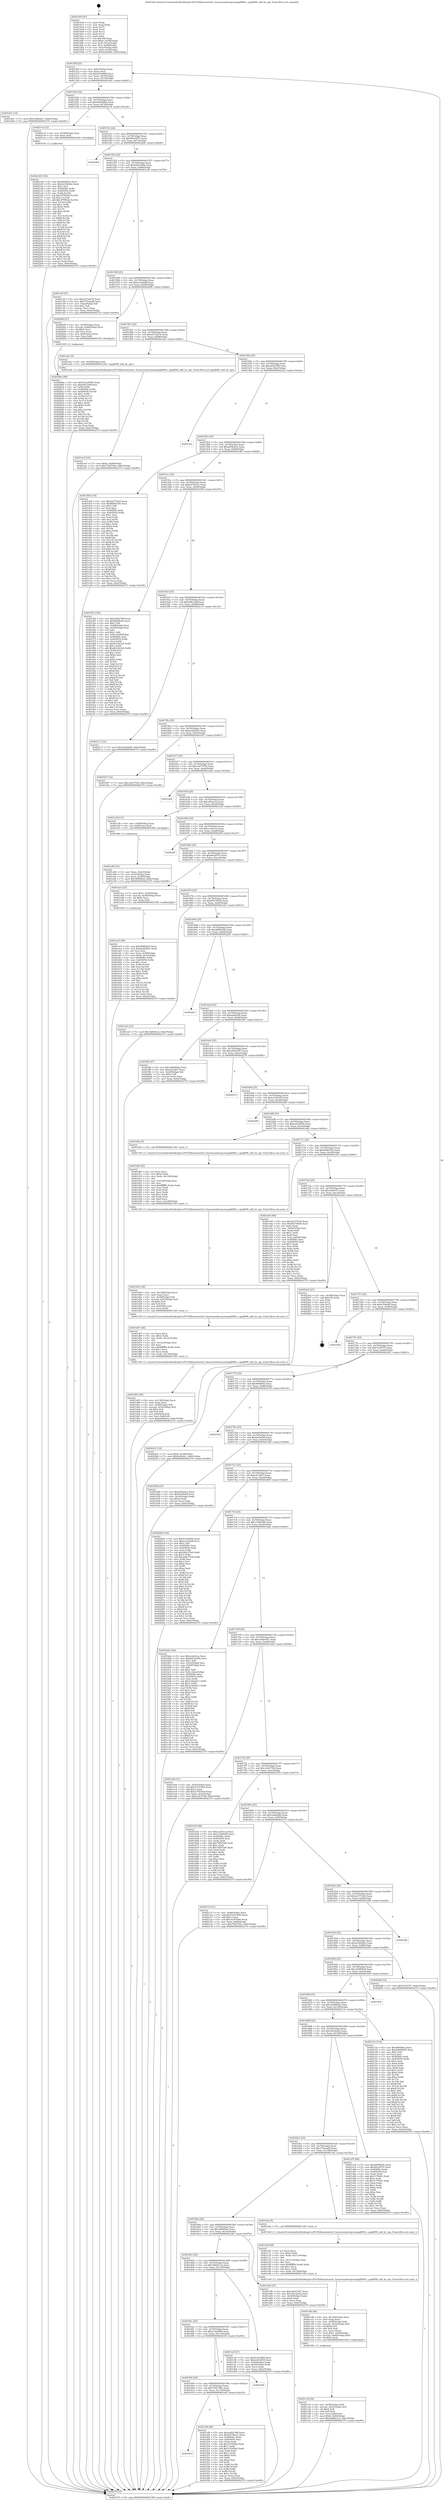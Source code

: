 digraph "0x4014e0" {
  label = "0x4014e0 (/mnt/c/Users/mathe/Desktop/tcc/POCII/binaries/extr_linuxsoundsocqcomapq8096.c_apq8096_add_be_ops_Final-ollvm.out::main(0))"
  labelloc = "t"
  node[shape=record]

  Entry [label="",width=0.3,height=0.3,shape=circle,fillcolor=black,style=filled]
  "0x40150f" [label="{
     0x40150f [23]\l
     | [instrs]\l
     &nbsp;&nbsp;0x40150f \<+3\>: mov -0x6c(%rbp),%eax\l
     &nbsp;&nbsp;0x401512 \<+2\>: mov %eax,%ecx\l
     &nbsp;&nbsp;0x401514 \<+6\>: sub $0x818a58bf,%ecx\l
     &nbsp;&nbsp;0x40151a \<+3\>: mov %eax,-0x70(%rbp)\l
     &nbsp;&nbsp;0x40151d \<+3\>: mov %ecx,-0x74(%rbp)\l
     &nbsp;&nbsp;0x401520 \<+6\>: je 0000000000401eb1 \<main+0x9d1\>\l
  }"]
  "0x401eb1" [label="{
     0x401eb1 [12]\l
     | [instrs]\l
     &nbsp;&nbsp;0x401eb1 \<+7\>: movl $0x14b4e0a7,-0x6c(%rbp)\l
     &nbsp;&nbsp;0x401eb8 \<+5\>: jmp 0000000000402370 \<main+0xe90\>\l
  }"]
  "0x401526" [label="{
     0x401526 [22]\l
     | [instrs]\l
     &nbsp;&nbsp;0x401526 \<+5\>: jmp 000000000040152b \<main+0x4b\>\l
     &nbsp;&nbsp;0x40152b \<+3\>: mov -0x70(%rbp),%eax\l
     &nbsp;&nbsp;0x40152e \<+5\>: sub $0x82b95605,%eax\l
     &nbsp;&nbsp;0x401533 \<+3\>: mov %eax,-0x78(%rbp)\l
     &nbsp;&nbsp;0x401536 \<+6\>: je 00000000004021c4 \<main+0xce4\>\l
  }"]
  Exit [label="",width=0.3,height=0.3,shape=circle,fillcolor=black,style=filled,peripheries=2]
  "0x4021c4" [label="{
     0x4021c4 [12]\l
     | [instrs]\l
     &nbsp;&nbsp;0x4021c4 \<+4\>: mov -0x58(%rbp),%rax\l
     &nbsp;&nbsp;0x4021c8 \<+3\>: mov %rax,%rdi\l
     &nbsp;&nbsp;0x4021cb \<+5\>: call 0000000000401030 \<free@plt\>\l
     | [calls]\l
     &nbsp;&nbsp;0x401030 \{1\} (unknown)\l
  }"]
  "0x40153c" [label="{
     0x40153c [22]\l
     | [instrs]\l
     &nbsp;&nbsp;0x40153c \<+5\>: jmp 0000000000401541 \<main+0x61\>\l
     &nbsp;&nbsp;0x401541 \<+3\>: mov -0x70(%rbp),%eax\l
     &nbsp;&nbsp;0x401544 \<+5\>: sub $0x88ee9651,%eax\l
     &nbsp;&nbsp;0x401549 \<+3\>: mov %eax,-0x7c(%rbp)\l
     &nbsp;&nbsp;0x40154c \<+6\>: je 00000000004022b9 \<main+0xdd9\>\l
  }"]
  "0x4021d0" [label="{
     0x4021d0 [152]\l
     | [instrs]\l
     &nbsp;&nbsp;0x4021d0 \<+5\>: mov $0x969d9ee,%ecx\l
     &nbsp;&nbsp;0x4021d5 \<+5\>: mov $0x223b926e,%edx\l
     &nbsp;&nbsp;0x4021da \<+3\>: mov $0x1,%sil\l
     &nbsp;&nbsp;0x4021dd \<+8\>: mov 0x40506c,%r8d\l
     &nbsp;&nbsp;0x4021e5 \<+8\>: mov 0x405054,%r9d\l
     &nbsp;&nbsp;0x4021ed \<+3\>: mov %r8d,%r10d\l
     &nbsp;&nbsp;0x4021f0 \<+7\>: sub $0x3f7f95ab,%r10d\l
     &nbsp;&nbsp;0x4021f7 \<+4\>: sub $0x1,%r10d\l
     &nbsp;&nbsp;0x4021fb \<+7\>: add $0x3f7f95ab,%r10d\l
     &nbsp;&nbsp;0x402202 \<+4\>: imul %r10d,%r8d\l
     &nbsp;&nbsp;0x402206 \<+4\>: and $0x1,%r8d\l
     &nbsp;&nbsp;0x40220a \<+4\>: cmp $0x0,%r8d\l
     &nbsp;&nbsp;0x40220e \<+4\>: sete %r11b\l
     &nbsp;&nbsp;0x402212 \<+4\>: cmp $0xa,%r9d\l
     &nbsp;&nbsp;0x402216 \<+3\>: setl %bl\l
     &nbsp;&nbsp;0x402219 \<+3\>: mov %r11b,%r14b\l
     &nbsp;&nbsp;0x40221c \<+4\>: xor $0xff,%r14b\l
     &nbsp;&nbsp;0x402220 \<+3\>: mov %bl,%r15b\l
     &nbsp;&nbsp;0x402223 \<+4\>: xor $0xff,%r15b\l
     &nbsp;&nbsp;0x402227 \<+4\>: xor $0x1,%sil\l
     &nbsp;&nbsp;0x40222b \<+3\>: mov %r14b,%r12b\l
     &nbsp;&nbsp;0x40222e \<+4\>: and $0xff,%r12b\l
     &nbsp;&nbsp;0x402232 \<+3\>: and %sil,%r11b\l
     &nbsp;&nbsp;0x402235 \<+3\>: mov %r15b,%r13b\l
     &nbsp;&nbsp;0x402238 \<+4\>: and $0xff,%r13b\l
     &nbsp;&nbsp;0x40223c \<+3\>: and %sil,%bl\l
     &nbsp;&nbsp;0x40223f \<+3\>: or %r11b,%r12b\l
     &nbsp;&nbsp;0x402242 \<+3\>: or %bl,%r13b\l
     &nbsp;&nbsp;0x402245 \<+3\>: xor %r13b,%r12b\l
     &nbsp;&nbsp;0x402248 \<+3\>: or %r15b,%r14b\l
     &nbsp;&nbsp;0x40224b \<+4\>: xor $0xff,%r14b\l
     &nbsp;&nbsp;0x40224f \<+4\>: or $0x1,%sil\l
     &nbsp;&nbsp;0x402253 \<+3\>: and %sil,%r14b\l
     &nbsp;&nbsp;0x402256 \<+3\>: or %r14b,%r12b\l
     &nbsp;&nbsp;0x402259 \<+4\>: test $0x1,%r12b\l
     &nbsp;&nbsp;0x40225d \<+3\>: cmovne %edx,%ecx\l
     &nbsp;&nbsp;0x402260 \<+3\>: mov %ecx,-0x6c(%rbp)\l
     &nbsp;&nbsp;0x402263 \<+5\>: jmp 0000000000402370 \<main+0xe90\>\l
  }"]
  "0x4022b9" [label="{
     0x4022b9\l
  }", style=dashed]
  "0x401552" [label="{
     0x401552 [22]\l
     | [instrs]\l
     &nbsp;&nbsp;0x401552 \<+5\>: jmp 0000000000401557 \<main+0x77\>\l
     &nbsp;&nbsp;0x401557 \<+3\>: mov -0x70(%rbp),%eax\l
     &nbsp;&nbsp;0x40155a \<+5\>: sub $0x9201d44b,%eax\l
     &nbsp;&nbsp;0x40155f \<+3\>: mov %eax,-0x80(%rbp)\l
     &nbsp;&nbsp;0x401562 \<+6\>: je 0000000000401c4f \<main+0x76f\>\l
  }"]
  "0x4020ba" [label="{
     0x4020ba [89]\l
     | [instrs]\l
     &nbsp;&nbsp;0x4020ba \<+5\>: mov $0x412a4090,%edx\l
     &nbsp;&nbsp;0x4020bf \<+5\>: mov $0xb4fe3e9f,%esi\l
     &nbsp;&nbsp;0x4020c4 \<+3\>: xor %r8d,%r8d\l
     &nbsp;&nbsp;0x4020c7 \<+8\>: mov 0x40506c,%r9d\l
     &nbsp;&nbsp;0x4020cf \<+8\>: mov 0x405054,%r10d\l
     &nbsp;&nbsp;0x4020d7 \<+4\>: sub $0x1,%r8d\l
     &nbsp;&nbsp;0x4020db \<+3\>: mov %r9d,%r11d\l
     &nbsp;&nbsp;0x4020de \<+3\>: add %r8d,%r11d\l
     &nbsp;&nbsp;0x4020e1 \<+4\>: imul %r11d,%r9d\l
     &nbsp;&nbsp;0x4020e5 \<+4\>: and $0x1,%r9d\l
     &nbsp;&nbsp;0x4020e9 \<+4\>: cmp $0x0,%r9d\l
     &nbsp;&nbsp;0x4020ed \<+3\>: sete %bl\l
     &nbsp;&nbsp;0x4020f0 \<+4\>: cmp $0xa,%r10d\l
     &nbsp;&nbsp;0x4020f4 \<+4\>: setl %r14b\l
     &nbsp;&nbsp;0x4020f8 \<+3\>: mov %bl,%r15b\l
     &nbsp;&nbsp;0x4020fb \<+3\>: and %r14b,%r15b\l
     &nbsp;&nbsp;0x4020fe \<+3\>: xor %r14b,%bl\l
     &nbsp;&nbsp;0x402101 \<+3\>: or %bl,%r15b\l
     &nbsp;&nbsp;0x402104 \<+4\>: test $0x1,%r15b\l
     &nbsp;&nbsp;0x402108 \<+3\>: cmovne %esi,%edx\l
     &nbsp;&nbsp;0x40210b \<+3\>: mov %edx,-0x6c(%rbp)\l
     &nbsp;&nbsp;0x40210e \<+5\>: jmp 0000000000402370 \<main+0xe90\>\l
  }"]
  "0x401c4f" [label="{
     0x401c4f [27]\l
     | [instrs]\l
     &nbsp;&nbsp;0x401c4f \<+5\>: mov $0xa515aa76,%eax\l
     &nbsp;&nbsp;0x401c54 \<+5\>: mov $0x375ea2d8,%ecx\l
     &nbsp;&nbsp;0x401c59 \<+3\>: mov -0x2a(%rbp),%dl\l
     &nbsp;&nbsp;0x401c5c \<+3\>: test $0x1,%dl\l
     &nbsp;&nbsp;0x401c5f \<+3\>: cmovne %ecx,%eax\l
     &nbsp;&nbsp;0x401c62 \<+3\>: mov %eax,-0x6c(%rbp)\l
     &nbsp;&nbsp;0x401c65 \<+5\>: jmp 0000000000402370 \<main+0xe90\>\l
  }"]
  "0x401568" [label="{
     0x401568 [25]\l
     | [instrs]\l
     &nbsp;&nbsp;0x401568 \<+5\>: jmp 000000000040156d \<main+0x8d\>\l
     &nbsp;&nbsp;0x40156d \<+3\>: mov -0x70(%rbp),%eax\l
     &nbsp;&nbsp;0x401570 \<+5\>: sub $0xa1ae2bdf,%eax\l
     &nbsp;&nbsp;0x401575 \<+6\>: mov %eax,-0x84(%rbp)\l
     &nbsp;&nbsp;0x40157b \<+6\>: je 000000000040209f \<main+0xbbf\>\l
  }"]
  "0x40191e" [label="{
     0x40191e\l
  }", style=dashed]
  "0x40209f" [label="{
     0x40209f [27]\l
     | [instrs]\l
     &nbsp;&nbsp;0x40209f \<+4\>: mov -0x58(%rbp),%rax\l
     &nbsp;&nbsp;0x4020a3 \<+4\>: movslq -0x68(%rbp),%rcx\l
     &nbsp;&nbsp;0x4020a7 \<+4\>: shl $0x4,%rcx\l
     &nbsp;&nbsp;0x4020ab \<+3\>: add %rcx,%rax\l
     &nbsp;&nbsp;0x4020ae \<+4\>: mov 0x8(%rax),%rax\l
     &nbsp;&nbsp;0x4020b2 \<+3\>: mov %rax,%rdi\l
     &nbsp;&nbsp;0x4020b5 \<+5\>: call 0000000000401030 \<free@plt\>\l
     | [calls]\l
     &nbsp;&nbsp;0x401030 \{1\} (unknown)\l
  }"]
  "0x401581" [label="{
     0x401581 [25]\l
     | [instrs]\l
     &nbsp;&nbsp;0x401581 \<+5\>: jmp 0000000000401586 \<main+0xa6\>\l
     &nbsp;&nbsp;0x401586 \<+3\>: mov -0x70(%rbp),%eax\l
     &nbsp;&nbsp;0x401589 \<+5\>: sub $0xa515aa76,%eax\l
     &nbsp;&nbsp;0x40158e \<+6\>: mov %eax,-0x88(%rbp)\l
     &nbsp;&nbsp;0x401594 \<+6\>: je 0000000000401edc \<main+0x9fc\>\l
  }"]
  "0x401ef8" [label="{
     0x401ef8 [88]\l
     | [instrs]\l
     &nbsp;&nbsp;0x401ef8 \<+5\>: mov $0xabf22788,%eax\l
     &nbsp;&nbsp;0x401efd \<+5\>: mov $0xb275ba3c,%ecx\l
     &nbsp;&nbsp;0x401f02 \<+7\>: mov 0x40506c,%edx\l
     &nbsp;&nbsp;0x401f09 \<+7\>: mov 0x405054,%esi\l
     &nbsp;&nbsp;0x401f10 \<+2\>: mov %edx,%edi\l
     &nbsp;&nbsp;0x401f12 \<+6\>: sub $0x1f1920b2,%edi\l
     &nbsp;&nbsp;0x401f18 \<+3\>: sub $0x1,%edi\l
     &nbsp;&nbsp;0x401f1b \<+6\>: add $0x1f1920b2,%edi\l
     &nbsp;&nbsp;0x401f21 \<+3\>: imul %edi,%edx\l
     &nbsp;&nbsp;0x401f24 \<+3\>: and $0x1,%edx\l
     &nbsp;&nbsp;0x401f27 \<+3\>: cmp $0x0,%edx\l
     &nbsp;&nbsp;0x401f2a \<+4\>: sete %r8b\l
     &nbsp;&nbsp;0x401f2e \<+3\>: cmp $0xa,%esi\l
     &nbsp;&nbsp;0x401f31 \<+4\>: setl %r9b\l
     &nbsp;&nbsp;0x401f35 \<+3\>: mov %r8b,%r10b\l
     &nbsp;&nbsp;0x401f38 \<+3\>: and %r9b,%r10b\l
     &nbsp;&nbsp;0x401f3b \<+3\>: xor %r9b,%r8b\l
     &nbsp;&nbsp;0x401f3e \<+3\>: or %r8b,%r10b\l
     &nbsp;&nbsp;0x401f41 \<+4\>: test $0x1,%r10b\l
     &nbsp;&nbsp;0x401f45 \<+3\>: cmovne %ecx,%eax\l
     &nbsp;&nbsp;0x401f48 \<+3\>: mov %eax,-0x6c(%rbp)\l
     &nbsp;&nbsp;0x401f4b \<+5\>: jmp 0000000000402370 \<main+0xe90\>\l
  }"]
  "0x401edc" [label="{
     0x401edc [9]\l
     | [instrs]\l
     &nbsp;&nbsp;0x401edc \<+4\>: mov -0x58(%rbp),%rdi\l
     &nbsp;&nbsp;0x401ee0 \<+5\>: call 0000000000401240 \<apq8096_add_be_ops\>\l
     | [calls]\l
     &nbsp;&nbsp;0x401240 \{1\} (/mnt/c/Users/mathe/Desktop/tcc/POCII/binaries/extr_linuxsoundsocqcomapq8096.c_apq8096_add_be_ops_Final-ollvm.out::apq8096_add_be_ops)\l
  }"]
  "0x40159a" [label="{
     0x40159a [25]\l
     | [instrs]\l
     &nbsp;&nbsp;0x40159a \<+5\>: jmp 000000000040159f \<main+0xbf\>\l
     &nbsp;&nbsp;0x40159f \<+3\>: mov -0x70(%rbp),%eax\l
     &nbsp;&nbsp;0x4015a2 \<+5\>: sub $0xabf22788,%eax\l
     &nbsp;&nbsp;0x4015a7 \<+6\>: mov %eax,-0x8c(%rbp)\l
     &nbsp;&nbsp;0x4015ad \<+6\>: je 000000000040232a \<main+0xe4a\>\l
  }"]
  "0x401905" [label="{
     0x401905 [25]\l
     | [instrs]\l
     &nbsp;&nbsp;0x401905 \<+5\>: jmp 000000000040190a \<main+0x42a\>\l
     &nbsp;&nbsp;0x40190a \<+3\>: mov -0x70(%rbp),%eax\l
     &nbsp;&nbsp;0x40190d \<+5\>: sub $0x7594748c,%eax\l
     &nbsp;&nbsp;0x401912 \<+6\>: mov %eax,-0x118(%rbp)\l
     &nbsp;&nbsp;0x401918 \<+6\>: je 0000000000401ef8 \<main+0xa18\>\l
  }"]
  "0x40232a" [label="{
     0x40232a\l
  }", style=dashed]
  "0x4015b3" [label="{
     0x4015b3 [25]\l
     | [instrs]\l
     &nbsp;&nbsp;0x4015b3 \<+5\>: jmp 00000000004015b8 \<main+0xd8\>\l
     &nbsp;&nbsp;0x4015b8 \<+3\>: mov -0x70(%rbp),%eax\l
     &nbsp;&nbsp;0x4015bb \<+5\>: sub $0xad58ebca,%eax\l
     &nbsp;&nbsp;0x4015c0 \<+6\>: mov %eax,-0x90(%rbp)\l
     &nbsp;&nbsp;0x4015c6 \<+6\>: je 0000000000401dbf \<main+0x8df\>\l
  }"]
  "0x402336" [label="{
     0x402336\l
  }", style=dashed]
  "0x401dbf" [label="{
     0x401dbf [134]\l
     | [instrs]\l
     &nbsp;&nbsp;0x401dbf \<+5\>: mov $0x223753e0,%eax\l
     &nbsp;&nbsp;0x401dc4 \<+5\>: mov $0xf6b8e536,%ecx\l
     &nbsp;&nbsp;0x401dc9 \<+2\>: mov $0x1,%dl\l
     &nbsp;&nbsp;0x401dcb \<+2\>: xor %esi,%esi\l
     &nbsp;&nbsp;0x401dcd \<+7\>: mov 0x40506c,%edi\l
     &nbsp;&nbsp;0x401dd4 \<+8\>: mov 0x405054,%r8d\l
     &nbsp;&nbsp;0x401ddc \<+3\>: sub $0x1,%esi\l
     &nbsp;&nbsp;0x401ddf \<+3\>: mov %edi,%r9d\l
     &nbsp;&nbsp;0x401de2 \<+3\>: add %esi,%r9d\l
     &nbsp;&nbsp;0x401de5 \<+4\>: imul %r9d,%edi\l
     &nbsp;&nbsp;0x401de9 \<+3\>: and $0x1,%edi\l
     &nbsp;&nbsp;0x401dec \<+3\>: cmp $0x0,%edi\l
     &nbsp;&nbsp;0x401def \<+4\>: sete %r10b\l
     &nbsp;&nbsp;0x401df3 \<+4\>: cmp $0xa,%r8d\l
     &nbsp;&nbsp;0x401df7 \<+4\>: setl %r11b\l
     &nbsp;&nbsp;0x401dfb \<+3\>: mov %r10b,%bl\l
     &nbsp;&nbsp;0x401dfe \<+3\>: xor $0xff,%bl\l
     &nbsp;&nbsp;0x401e01 \<+3\>: mov %r11b,%r14b\l
     &nbsp;&nbsp;0x401e04 \<+4\>: xor $0xff,%r14b\l
     &nbsp;&nbsp;0x401e08 \<+3\>: xor $0x0,%dl\l
     &nbsp;&nbsp;0x401e0b \<+3\>: mov %bl,%r15b\l
     &nbsp;&nbsp;0x401e0e \<+4\>: and $0x0,%r15b\l
     &nbsp;&nbsp;0x401e12 \<+3\>: and %dl,%r10b\l
     &nbsp;&nbsp;0x401e15 \<+3\>: mov %r14b,%r12b\l
     &nbsp;&nbsp;0x401e18 \<+4\>: and $0x0,%r12b\l
     &nbsp;&nbsp;0x401e1c \<+3\>: and %dl,%r11b\l
     &nbsp;&nbsp;0x401e1f \<+3\>: or %r10b,%r15b\l
     &nbsp;&nbsp;0x401e22 \<+3\>: or %r11b,%r12b\l
     &nbsp;&nbsp;0x401e25 \<+3\>: xor %r12b,%r15b\l
     &nbsp;&nbsp;0x401e28 \<+3\>: or %r14b,%bl\l
     &nbsp;&nbsp;0x401e2b \<+3\>: xor $0xff,%bl\l
     &nbsp;&nbsp;0x401e2e \<+3\>: or $0x0,%dl\l
     &nbsp;&nbsp;0x401e31 \<+2\>: and %dl,%bl\l
     &nbsp;&nbsp;0x401e33 \<+3\>: or %bl,%r15b\l
     &nbsp;&nbsp;0x401e36 \<+4\>: test $0x1,%r15b\l
     &nbsp;&nbsp;0x401e3a \<+3\>: cmovne %ecx,%eax\l
     &nbsp;&nbsp;0x401e3d \<+3\>: mov %eax,-0x6c(%rbp)\l
     &nbsp;&nbsp;0x401e40 \<+5\>: jmp 0000000000402370 \<main+0xe90\>\l
  }"]
  "0x4015cc" [label="{
     0x4015cc [25]\l
     | [instrs]\l
     &nbsp;&nbsp;0x4015cc \<+5\>: jmp 00000000004015d1 \<main+0xf1\>\l
     &nbsp;&nbsp;0x4015d1 \<+3\>: mov -0x70(%rbp),%eax\l
     &nbsp;&nbsp;0x4015d4 \<+5\>: sub $0xb275ba3c,%eax\l
     &nbsp;&nbsp;0x4015d9 \<+6\>: mov %eax,-0x94(%rbp)\l
     &nbsp;&nbsp;0x4015df \<+6\>: je 0000000000401f50 \<main+0xa70\>\l
  }"]
  "0x401ee5" [label="{
     0x401ee5 [19]\l
     | [instrs]\l
     &nbsp;&nbsp;0x401ee5 \<+7\>: movl $0x0,-0x68(%rbp)\l
     &nbsp;&nbsp;0x401eec \<+7\>: movl $0x7594748c,-0x6c(%rbp)\l
     &nbsp;&nbsp;0x401ef3 \<+5\>: jmp 0000000000402370 \<main+0xe90\>\l
  }"]
  "0x401f50" [label="{
     0x401f50 [164]\l
     | [instrs]\l
     &nbsp;&nbsp;0x401f50 \<+5\>: mov $0xabf22788,%eax\l
     &nbsp;&nbsp;0x401f55 \<+5\>: mov $0xdabf2ef4,%ecx\l
     &nbsp;&nbsp;0x401f5a \<+2\>: mov $0x1,%dl\l
     &nbsp;&nbsp;0x401f5c \<+3\>: mov -0x68(%rbp),%esi\l
     &nbsp;&nbsp;0x401f5f \<+3\>: cmp -0x50(%rbp),%esi\l
     &nbsp;&nbsp;0x401f62 \<+4\>: setl %dil\l
     &nbsp;&nbsp;0x401f66 \<+4\>: and $0x1,%dil\l
     &nbsp;&nbsp;0x401f6a \<+4\>: mov %dil,-0x29(%rbp)\l
     &nbsp;&nbsp;0x401f6e \<+7\>: mov 0x40506c,%esi\l
     &nbsp;&nbsp;0x401f75 \<+8\>: mov 0x405054,%r8d\l
     &nbsp;&nbsp;0x401f7d \<+3\>: mov %esi,%r9d\l
     &nbsp;&nbsp;0x401f80 \<+7\>: sub $0x4414b3a5,%r9d\l
     &nbsp;&nbsp;0x401f87 \<+4\>: sub $0x1,%r9d\l
     &nbsp;&nbsp;0x401f8b \<+7\>: add $0x4414b3a5,%r9d\l
     &nbsp;&nbsp;0x401f92 \<+4\>: imul %r9d,%esi\l
     &nbsp;&nbsp;0x401f96 \<+3\>: and $0x1,%esi\l
     &nbsp;&nbsp;0x401f99 \<+3\>: cmp $0x0,%esi\l
     &nbsp;&nbsp;0x401f9c \<+4\>: sete %dil\l
     &nbsp;&nbsp;0x401fa0 \<+4\>: cmp $0xa,%r8d\l
     &nbsp;&nbsp;0x401fa4 \<+4\>: setl %r10b\l
     &nbsp;&nbsp;0x401fa8 \<+3\>: mov %dil,%r11b\l
     &nbsp;&nbsp;0x401fab \<+4\>: xor $0xff,%r11b\l
     &nbsp;&nbsp;0x401faf \<+3\>: mov %r10b,%bl\l
     &nbsp;&nbsp;0x401fb2 \<+3\>: xor $0xff,%bl\l
     &nbsp;&nbsp;0x401fb5 \<+3\>: xor $0x1,%dl\l
     &nbsp;&nbsp;0x401fb8 \<+3\>: mov %r11b,%r14b\l
     &nbsp;&nbsp;0x401fbb \<+4\>: and $0xff,%r14b\l
     &nbsp;&nbsp;0x401fbf \<+3\>: and %dl,%dil\l
     &nbsp;&nbsp;0x401fc2 \<+3\>: mov %bl,%r15b\l
     &nbsp;&nbsp;0x401fc5 \<+4\>: and $0xff,%r15b\l
     &nbsp;&nbsp;0x401fc9 \<+3\>: and %dl,%r10b\l
     &nbsp;&nbsp;0x401fcc \<+3\>: or %dil,%r14b\l
     &nbsp;&nbsp;0x401fcf \<+3\>: or %r10b,%r15b\l
     &nbsp;&nbsp;0x401fd2 \<+3\>: xor %r15b,%r14b\l
     &nbsp;&nbsp;0x401fd5 \<+3\>: or %bl,%r11b\l
     &nbsp;&nbsp;0x401fd8 \<+4\>: xor $0xff,%r11b\l
     &nbsp;&nbsp;0x401fdc \<+3\>: or $0x1,%dl\l
     &nbsp;&nbsp;0x401fdf \<+3\>: and %dl,%r11b\l
     &nbsp;&nbsp;0x401fe2 \<+3\>: or %r11b,%r14b\l
     &nbsp;&nbsp;0x401fe5 \<+4\>: test $0x1,%r14b\l
     &nbsp;&nbsp;0x401fe9 \<+3\>: cmovne %ecx,%eax\l
     &nbsp;&nbsp;0x401fec \<+3\>: mov %eax,-0x6c(%rbp)\l
     &nbsp;&nbsp;0x401fef \<+5\>: jmp 0000000000402370 \<main+0xe90\>\l
  }"]
  "0x4015e5" [label="{
     0x4015e5 [25]\l
     | [instrs]\l
     &nbsp;&nbsp;0x4015e5 \<+5\>: jmp 00000000004015ea \<main+0x10a\>\l
     &nbsp;&nbsp;0x4015ea \<+3\>: mov -0x70(%rbp),%eax\l
     &nbsp;&nbsp;0x4015ed \<+5\>: sub $0xb4fe3e9f,%eax\l
     &nbsp;&nbsp;0x4015f2 \<+6\>: mov %eax,-0x98(%rbp)\l
     &nbsp;&nbsp;0x4015f8 \<+6\>: je 0000000000402113 \<main+0xc33\>\l
  }"]
  "0x401d93" [label="{
     0x401d93 [44]\l
     | [instrs]\l
     &nbsp;&nbsp;0x401d93 \<+6\>: mov -0x130(%rbp),%ecx\l
     &nbsp;&nbsp;0x401d99 \<+3\>: imul %eax,%ecx\l
     &nbsp;&nbsp;0x401d9c \<+4\>: mov -0x58(%rbp),%r8\l
     &nbsp;&nbsp;0x401da0 \<+4\>: movslq -0x5c(%rbp),%r9\l
     &nbsp;&nbsp;0x401da4 \<+4\>: shl $0x4,%r9\l
     &nbsp;&nbsp;0x401da8 \<+3\>: add %r9,%r8\l
     &nbsp;&nbsp;0x401dab \<+4\>: mov 0x8(%r8),%r8\l
     &nbsp;&nbsp;0x401daf \<+4\>: mov %ecx,0x4(%r8)\l
     &nbsp;&nbsp;0x401db3 \<+7\>: movl $0xad58ebca,-0x6c(%rbp)\l
     &nbsp;&nbsp;0x401dba \<+5\>: jmp 0000000000402370 \<main+0xe90\>\l
  }"]
  "0x402113" [label="{
     0x402113 [12]\l
     | [instrs]\l
     &nbsp;&nbsp;0x402113 \<+7\>: movl $0x1ba6daf6,-0x6c(%rbp)\l
     &nbsp;&nbsp;0x40211a \<+5\>: jmp 0000000000402370 \<main+0xe90\>\l
  }"]
  "0x4015fe" [label="{
     0x4015fe [25]\l
     | [instrs]\l
     &nbsp;&nbsp;0x4015fe \<+5\>: jmp 0000000000401603 \<main+0x123\>\l
     &nbsp;&nbsp;0x401603 \<+3\>: mov -0x70(%rbp),%eax\l
     &nbsp;&nbsp;0x401606 \<+5\>: sub $0xbe2d565c,%eax\l
     &nbsp;&nbsp;0x40160b \<+6\>: mov %eax,-0x9c(%rbp)\l
     &nbsp;&nbsp;0x401611 \<+6\>: je 0000000000401b47 \<main+0x667\>\l
  }"]
  "0x401d67" [label="{
     0x401d67 [44]\l
     | [instrs]\l
     &nbsp;&nbsp;0x401d67 \<+2\>: xor %ecx,%ecx\l
     &nbsp;&nbsp;0x401d69 \<+5\>: mov $0x2,%edx\l
     &nbsp;&nbsp;0x401d6e \<+6\>: mov %edx,-0x12c(%rbp)\l
     &nbsp;&nbsp;0x401d74 \<+1\>: cltd\l
     &nbsp;&nbsp;0x401d75 \<+6\>: mov -0x12c(%rbp),%esi\l
     &nbsp;&nbsp;0x401d7b \<+2\>: idiv %esi\l
     &nbsp;&nbsp;0x401d7d \<+6\>: imul $0xfffffffe,%edx,%edx\l
     &nbsp;&nbsp;0x401d83 \<+3\>: sub $0x1,%ecx\l
     &nbsp;&nbsp;0x401d86 \<+2\>: sub %ecx,%edx\l
     &nbsp;&nbsp;0x401d88 \<+6\>: mov %edx,-0x130(%rbp)\l
     &nbsp;&nbsp;0x401d8e \<+5\>: call 0000000000401160 \<next_i\>\l
     | [calls]\l
     &nbsp;&nbsp;0x401160 \{1\} (/mnt/c/Users/mathe/Desktop/tcc/POCII/binaries/extr_linuxsoundsocqcomapq8096.c_apq8096_add_be_ops_Final-ollvm.out::next_i)\l
  }"]
  "0x401b47" [label="{
     0x401b47 [12]\l
     | [instrs]\l
     &nbsp;&nbsp;0x401b47 \<+7\>: movl $0x1a0c5706,-0x6c(%rbp)\l
     &nbsp;&nbsp;0x401b4e \<+5\>: jmp 0000000000402370 \<main+0xe90\>\l
  }"]
  "0x401617" [label="{
     0x401617 [25]\l
     | [instrs]\l
     &nbsp;&nbsp;0x401617 \<+5\>: jmp 000000000040161c \<main+0x13c\>\l
     &nbsp;&nbsp;0x40161c \<+3\>: mov -0x70(%rbp),%eax\l
     &nbsp;&nbsp;0x40161f \<+5\>: sub $0xc4d77878,%eax\l
     &nbsp;&nbsp;0x401624 \<+6\>: mov %eax,-0xa0(%rbp)\l
     &nbsp;&nbsp;0x40162a \<+6\>: je 0000000000401a2d \<main+0x54d\>\l
  }"]
  "0x401d43" [label="{
     0x401d43 [36]\l
     | [instrs]\l
     &nbsp;&nbsp;0x401d43 \<+6\>: mov -0x128(%rbp),%ecx\l
     &nbsp;&nbsp;0x401d49 \<+3\>: imul %eax,%ecx\l
     &nbsp;&nbsp;0x401d4c \<+4\>: mov -0x58(%rbp),%r8\l
     &nbsp;&nbsp;0x401d50 \<+4\>: movslq -0x5c(%rbp),%r9\l
     &nbsp;&nbsp;0x401d54 \<+4\>: shl $0x4,%r9\l
     &nbsp;&nbsp;0x401d58 \<+3\>: add %r9,%r8\l
     &nbsp;&nbsp;0x401d5b \<+4\>: mov 0x8(%r8),%r8\l
     &nbsp;&nbsp;0x401d5f \<+3\>: mov %ecx,(%r8)\l
     &nbsp;&nbsp;0x401d62 \<+5\>: call 0000000000401160 \<next_i\>\l
     | [calls]\l
     &nbsp;&nbsp;0x401160 \{1\} (/mnt/c/Users/mathe/Desktop/tcc/POCII/binaries/extr_linuxsoundsocqcomapq8096.c_apq8096_add_be_ops_Final-ollvm.out::next_i)\l
  }"]
  "0x401a2d" [label="{
     0x401a2d\l
  }", style=dashed]
  "0x401630" [label="{
     0x401630 [25]\l
     | [instrs]\l
     &nbsp;&nbsp;0x401630 \<+5\>: jmp 0000000000401635 \<main+0x155\>\l
     &nbsp;&nbsp;0x401635 \<+3\>: mov -0x70(%rbp),%eax\l
     &nbsp;&nbsp;0x401638 \<+5\>: sub $0xc6f3aece,%eax\l
     &nbsp;&nbsp;0x40163d \<+6\>: mov %eax,-0xa4(%rbp)\l
     &nbsp;&nbsp;0x401643 \<+6\>: je 0000000000401a39 \<main+0x559\>\l
  }"]
  "0x401d0f" [label="{
     0x401d0f [52]\l
     | [instrs]\l
     &nbsp;&nbsp;0x401d0f \<+2\>: xor %ecx,%ecx\l
     &nbsp;&nbsp;0x401d11 \<+5\>: mov $0x2,%edx\l
     &nbsp;&nbsp;0x401d16 \<+6\>: mov %edx,-0x124(%rbp)\l
     &nbsp;&nbsp;0x401d1c \<+1\>: cltd\l
     &nbsp;&nbsp;0x401d1d \<+6\>: mov -0x124(%rbp),%esi\l
     &nbsp;&nbsp;0x401d23 \<+2\>: idiv %esi\l
     &nbsp;&nbsp;0x401d25 \<+6\>: imul $0xfffffffe,%edx,%edx\l
     &nbsp;&nbsp;0x401d2b \<+2\>: mov %ecx,%edi\l
     &nbsp;&nbsp;0x401d2d \<+2\>: sub %edx,%edi\l
     &nbsp;&nbsp;0x401d2f \<+2\>: mov %ecx,%edx\l
     &nbsp;&nbsp;0x401d31 \<+3\>: sub $0x1,%edx\l
     &nbsp;&nbsp;0x401d34 \<+2\>: add %edx,%edi\l
     &nbsp;&nbsp;0x401d36 \<+2\>: sub %edi,%ecx\l
     &nbsp;&nbsp;0x401d38 \<+6\>: mov %ecx,-0x128(%rbp)\l
     &nbsp;&nbsp;0x401d3e \<+5\>: call 0000000000401160 \<next_i\>\l
     | [calls]\l
     &nbsp;&nbsp;0x401160 \{1\} (/mnt/c/Users/mathe/Desktop/tcc/POCII/binaries/extr_linuxsoundsocqcomapq8096.c_apq8096_add_be_ops_Final-ollvm.out::next_i)\l
  }"]
  "0x401a39" [label="{
     0x401a39 [13]\l
     | [instrs]\l
     &nbsp;&nbsp;0x401a39 \<+4\>: mov -0x48(%rbp),%rax\l
     &nbsp;&nbsp;0x401a3d \<+4\>: mov 0x8(%rax),%rdi\l
     &nbsp;&nbsp;0x401a41 \<+5\>: call 0000000000401060 \<atoi@plt\>\l
     | [calls]\l
     &nbsp;&nbsp;0x401060 \{1\} (unknown)\l
  }"]
  "0x401649" [label="{
     0x401649 [25]\l
     | [instrs]\l
     &nbsp;&nbsp;0x401649 \<+5\>: jmp 000000000040164e \<main+0x16e\>\l
     &nbsp;&nbsp;0x40164e \<+3\>: mov -0x70(%rbp),%eax\l
     &nbsp;&nbsp;0x401651 \<+5\>: sub $0xcced3cca,%eax\l
     &nbsp;&nbsp;0x401656 \<+6\>: mov %eax,-0xa8(%rbp)\l
     &nbsp;&nbsp;0x40165c \<+6\>: je 00000000004022ff \<main+0xe1f\>\l
  }"]
  "0x4018ec" [label="{
     0x4018ec [25]\l
     | [instrs]\l
     &nbsp;&nbsp;0x4018ec \<+5\>: jmp 00000000004018f1 \<main+0x411\>\l
     &nbsp;&nbsp;0x4018f1 \<+3\>: mov -0x70(%rbp),%eax\l
     &nbsp;&nbsp;0x4018f4 \<+5\>: sub $0x412a4090,%eax\l
     &nbsp;&nbsp;0x4018f9 \<+6\>: mov %eax,-0x114(%rbp)\l
     &nbsp;&nbsp;0x4018ff \<+6\>: je 0000000000402336 \<main+0xe56\>\l
  }"]
  "0x4022ff" [label="{
     0x4022ff\l
  }", style=dashed]
  "0x401662" [label="{
     0x401662 [25]\l
     | [instrs]\l
     &nbsp;&nbsp;0x401662 \<+5\>: jmp 0000000000401667 \<main+0x187\>\l
     &nbsp;&nbsp;0x401667 \<+3\>: mov -0x70(%rbp),%eax\l
     &nbsp;&nbsp;0x40166a \<+5\>: sub $0xd0a3f57e,%eax\l
     &nbsp;&nbsp;0x40166f \<+6\>: mov %eax,-0xac(%rbp)\l
     &nbsp;&nbsp;0x401675 \<+6\>: je 0000000000401ace \<main+0x5ee\>\l
  }"]
  "0x401cef" [label="{
     0x401cef [27]\l
     | [instrs]\l
     &nbsp;&nbsp;0x401cef \<+5\>: mov $0x818a58bf,%eax\l
     &nbsp;&nbsp;0x401cf4 \<+5\>: mov $0xee632839,%ecx\l
     &nbsp;&nbsp;0x401cf9 \<+3\>: mov -0x64(%rbp),%edx\l
     &nbsp;&nbsp;0x401cfc \<+3\>: cmp -0x60(%rbp),%edx\l
     &nbsp;&nbsp;0x401cff \<+3\>: cmovl %ecx,%eax\l
     &nbsp;&nbsp;0x401d02 \<+3\>: mov %eax,-0x6c(%rbp)\l
     &nbsp;&nbsp;0x401d05 \<+5\>: jmp 0000000000402370 \<main+0xe90\>\l
  }"]
  "0x401ace" [label="{
     0x401ace [23]\l
     | [instrs]\l
     &nbsp;&nbsp;0x401ace \<+7\>: movl $0x1,-0x50(%rbp)\l
     &nbsp;&nbsp;0x401ad5 \<+4\>: movslq -0x50(%rbp),%rax\l
     &nbsp;&nbsp;0x401ad9 \<+4\>: shl $0x4,%rax\l
     &nbsp;&nbsp;0x401add \<+3\>: mov %rax,%rdi\l
     &nbsp;&nbsp;0x401ae0 \<+5\>: call 0000000000401050 \<malloc@plt\>\l
     | [calls]\l
     &nbsp;&nbsp;0x401050 \{1\} (unknown)\l
  }"]
  "0x40167b" [label="{
     0x40167b [25]\l
     | [instrs]\l
     &nbsp;&nbsp;0x40167b \<+5\>: jmp 0000000000401680 \<main+0x1a0\>\l
     &nbsp;&nbsp;0x401680 \<+3\>: mov -0x70(%rbp),%eax\l
     &nbsp;&nbsp;0x401683 \<+5\>: sub $0xd5e76b56,%eax\l
     &nbsp;&nbsp;0x401688 \<+6\>: mov %eax,-0xb0(%rbp)\l
     &nbsp;&nbsp;0x40168e \<+6\>: je 0000000000401ea5 \<main+0x9c5\>\l
  }"]
  "0x401cc9" [label="{
     0x401cc9 [38]\l
     | [instrs]\l
     &nbsp;&nbsp;0x401cc9 \<+4\>: mov -0x58(%rbp),%rdi\l
     &nbsp;&nbsp;0x401ccd \<+4\>: movslq -0x5c(%rbp),%r8\l
     &nbsp;&nbsp;0x401cd1 \<+4\>: shl $0x4,%r8\l
     &nbsp;&nbsp;0x401cd5 \<+3\>: add %r8,%rdi\l
     &nbsp;&nbsp;0x401cd8 \<+4\>: mov %rax,0x8(%rdi)\l
     &nbsp;&nbsp;0x401cdc \<+7\>: movl $0x0,-0x64(%rbp)\l
     &nbsp;&nbsp;0x401ce3 \<+7\>: movl $0x3b6bb1c2,-0x6c(%rbp)\l
     &nbsp;&nbsp;0x401cea \<+5\>: jmp 0000000000402370 \<main+0xe90\>\l
  }"]
  "0x401ea5" [label="{
     0x401ea5 [12]\l
     | [instrs]\l
     &nbsp;&nbsp;0x401ea5 \<+7\>: movl $0x3b6bb1c2,-0x6c(%rbp)\l
     &nbsp;&nbsp;0x401eac \<+5\>: jmp 0000000000402370 \<main+0xe90\>\l
  }"]
  "0x401694" [label="{
     0x401694 [25]\l
     | [instrs]\l
     &nbsp;&nbsp;0x401694 \<+5\>: jmp 0000000000401699 \<main+0x1b9\>\l
     &nbsp;&nbsp;0x401699 \<+3\>: mov -0x70(%rbp),%eax\l
     &nbsp;&nbsp;0x40169c \<+5\>: sub $0xd6f85d3b,%eax\l
     &nbsp;&nbsp;0x4016a1 \<+6\>: mov %eax,-0xb4(%rbp)\l
     &nbsp;&nbsp;0x4016a7 \<+6\>: je 00000000004022d1 \<main+0xdf1\>\l
  }"]
  "0x401c9b" [label="{
     0x401c9b [46]\l
     | [instrs]\l
     &nbsp;&nbsp;0x401c9b \<+6\>: mov -0x120(%rbp),%ecx\l
     &nbsp;&nbsp;0x401ca1 \<+3\>: imul %eax,%ecx\l
     &nbsp;&nbsp;0x401ca4 \<+4\>: mov -0x58(%rbp),%rdi\l
     &nbsp;&nbsp;0x401ca8 \<+4\>: movslq -0x5c(%rbp),%r8\l
     &nbsp;&nbsp;0x401cac \<+4\>: shl $0x4,%r8\l
     &nbsp;&nbsp;0x401cb0 \<+3\>: add %r8,%rdi\l
     &nbsp;&nbsp;0x401cb3 \<+2\>: mov %ecx,(%rdi)\l
     &nbsp;&nbsp;0x401cb5 \<+7\>: movl $0x1,-0x60(%rbp)\l
     &nbsp;&nbsp;0x401cbc \<+4\>: movslq -0x60(%rbp),%rdi\l
     &nbsp;&nbsp;0x401cc0 \<+4\>: shl $0x3,%rdi\l
     &nbsp;&nbsp;0x401cc4 \<+5\>: call 0000000000401050 \<malloc@plt\>\l
     | [calls]\l
     &nbsp;&nbsp;0x401050 \{1\} (unknown)\l
  }"]
  "0x4022d1" [label="{
     0x4022d1\l
  }", style=dashed]
  "0x4016ad" [label="{
     0x4016ad [25]\l
     | [instrs]\l
     &nbsp;&nbsp;0x4016ad \<+5\>: jmp 00000000004016b2 \<main+0x1d2\>\l
     &nbsp;&nbsp;0x4016b2 \<+3\>: mov -0x70(%rbp),%eax\l
     &nbsp;&nbsp;0x4016b5 \<+5\>: sub $0xdabf2ef4,%eax\l
     &nbsp;&nbsp;0x4016ba \<+6\>: mov %eax,-0xb8(%rbp)\l
     &nbsp;&nbsp;0x4016c0 \<+6\>: je 0000000000401ff4 \<main+0xb14\>\l
  }"]
  "0x401c6f" [label="{
     0x401c6f [44]\l
     | [instrs]\l
     &nbsp;&nbsp;0x401c6f \<+2\>: xor %ecx,%ecx\l
     &nbsp;&nbsp;0x401c71 \<+5\>: mov $0x2,%edx\l
     &nbsp;&nbsp;0x401c76 \<+6\>: mov %edx,-0x11c(%rbp)\l
     &nbsp;&nbsp;0x401c7c \<+1\>: cltd\l
     &nbsp;&nbsp;0x401c7d \<+6\>: mov -0x11c(%rbp),%esi\l
     &nbsp;&nbsp;0x401c83 \<+2\>: idiv %esi\l
     &nbsp;&nbsp;0x401c85 \<+6\>: imul $0xfffffffe,%edx,%edx\l
     &nbsp;&nbsp;0x401c8b \<+3\>: sub $0x1,%ecx\l
     &nbsp;&nbsp;0x401c8e \<+2\>: sub %ecx,%edx\l
     &nbsp;&nbsp;0x401c90 \<+6\>: mov %edx,-0x120(%rbp)\l
     &nbsp;&nbsp;0x401c96 \<+5\>: call 0000000000401160 \<next_i\>\l
     | [calls]\l
     &nbsp;&nbsp;0x401160 \{1\} (/mnt/c/Users/mathe/Desktop/tcc/POCII/binaries/extr_linuxsoundsocqcomapq8096.c_apq8096_add_be_ops_Final-ollvm.out::next_i)\l
  }"]
  "0x401ff4" [label="{
     0x401ff4 [27]\l
     | [instrs]\l
     &nbsp;&nbsp;0x401ff4 \<+5\>: mov $0x326990d2,%eax\l
     &nbsp;&nbsp;0x401ff9 \<+5\>: mov $0xe43e6b7,%ecx\l
     &nbsp;&nbsp;0x401ffe \<+3\>: mov -0x29(%rbp),%dl\l
     &nbsp;&nbsp;0x402001 \<+3\>: test $0x1,%dl\l
     &nbsp;&nbsp;0x402004 \<+3\>: cmovne %ecx,%eax\l
     &nbsp;&nbsp;0x402007 \<+3\>: mov %eax,-0x6c(%rbp)\l
     &nbsp;&nbsp;0x40200a \<+5\>: jmp 0000000000402370 \<main+0xe90\>\l
  }"]
  "0x4016c6" [label="{
     0x4016c6 [25]\l
     | [instrs]\l
     &nbsp;&nbsp;0x4016c6 \<+5\>: jmp 00000000004016cb \<main+0x1eb\>\l
     &nbsp;&nbsp;0x4016cb \<+3\>: mov -0x70(%rbp),%eax\l
     &nbsp;&nbsp;0x4016ce \<+5\>: sub $0xe0241947,%eax\l
     &nbsp;&nbsp;0x4016d3 \<+6\>: mov %eax,-0xbc(%rbp)\l
     &nbsp;&nbsp;0x4016d9 \<+6\>: je 0000000000402274 \<main+0xd94\>\l
  }"]
  "0x401ae5" [label="{
     0x401ae5 [98]\l
     | [instrs]\l
     &nbsp;&nbsp;0x401ae5 \<+5\>: mov $0xd6f85d3b,%ecx\l
     &nbsp;&nbsp;0x401aea \<+5\>: mov $0xbe2d565c,%edx\l
     &nbsp;&nbsp;0x401aef \<+2\>: xor %esi,%esi\l
     &nbsp;&nbsp;0x401af1 \<+4\>: mov %rax,-0x58(%rbp)\l
     &nbsp;&nbsp;0x401af5 \<+7\>: movl $0x0,-0x5c(%rbp)\l
     &nbsp;&nbsp;0x401afc \<+8\>: mov 0x40506c,%r8d\l
     &nbsp;&nbsp;0x401b04 \<+8\>: mov 0x405054,%r9d\l
     &nbsp;&nbsp;0x401b0c \<+3\>: sub $0x1,%esi\l
     &nbsp;&nbsp;0x401b0f \<+3\>: mov %r8d,%r10d\l
     &nbsp;&nbsp;0x401b12 \<+3\>: add %esi,%r10d\l
     &nbsp;&nbsp;0x401b15 \<+4\>: imul %r10d,%r8d\l
     &nbsp;&nbsp;0x401b19 \<+4\>: and $0x1,%r8d\l
     &nbsp;&nbsp;0x401b1d \<+4\>: cmp $0x0,%r8d\l
     &nbsp;&nbsp;0x401b21 \<+4\>: sete %r11b\l
     &nbsp;&nbsp;0x401b25 \<+4\>: cmp $0xa,%r9d\l
     &nbsp;&nbsp;0x401b29 \<+3\>: setl %bl\l
     &nbsp;&nbsp;0x401b2c \<+3\>: mov %r11b,%r14b\l
     &nbsp;&nbsp;0x401b2f \<+3\>: and %bl,%r14b\l
     &nbsp;&nbsp;0x401b32 \<+3\>: xor %bl,%r11b\l
     &nbsp;&nbsp;0x401b35 \<+3\>: or %r11b,%r14b\l
     &nbsp;&nbsp;0x401b38 \<+4\>: test $0x1,%r14b\l
     &nbsp;&nbsp;0x401b3c \<+3\>: cmovne %edx,%ecx\l
     &nbsp;&nbsp;0x401b3f \<+3\>: mov %ecx,-0x6c(%rbp)\l
     &nbsp;&nbsp;0x401b42 \<+5\>: jmp 0000000000402370 \<main+0xe90\>\l
  }"]
  "0x402274" [label="{
     0x402274\l
  }", style=dashed]
  "0x4016df" [label="{
     0x4016df [25]\l
     | [instrs]\l
     &nbsp;&nbsp;0x4016df \<+5\>: jmp 00000000004016e4 \<main+0x204\>\l
     &nbsp;&nbsp;0x4016e4 \<+3\>: mov -0x70(%rbp),%eax\l
     &nbsp;&nbsp;0x4016e7 \<+5\>: sub $0xe132d1f5,%eax\l
     &nbsp;&nbsp;0x4016ec \<+6\>: mov %eax,-0xc0(%rbp)\l
     &nbsp;&nbsp;0x4016f2 \<+6\>: je 0000000000402280 \<main+0xda0\>\l
  }"]
  "0x4018d3" [label="{
     0x4018d3 [25]\l
     | [instrs]\l
     &nbsp;&nbsp;0x4018d3 \<+5\>: jmp 00000000004018d8 \<main+0x3f8\>\l
     &nbsp;&nbsp;0x4018d8 \<+3\>: mov -0x70(%rbp),%eax\l
     &nbsp;&nbsp;0x4018db \<+5\>: sub $0x3b6bb1c2,%eax\l
     &nbsp;&nbsp;0x4018e0 \<+6\>: mov %eax,-0x110(%rbp)\l
     &nbsp;&nbsp;0x4018e6 \<+6\>: je 0000000000401cef \<main+0x80f\>\l
  }"]
  "0x402280" [label="{
     0x402280\l
  }", style=dashed]
  "0x4016f8" [label="{
     0x4016f8 [25]\l
     | [instrs]\l
     &nbsp;&nbsp;0x4016f8 \<+5\>: jmp 00000000004016fd \<main+0x21d\>\l
     &nbsp;&nbsp;0x4016fd \<+3\>: mov -0x70(%rbp),%eax\l
     &nbsp;&nbsp;0x401700 \<+5\>: sub $0xee632839,%eax\l
     &nbsp;&nbsp;0x401705 \<+6\>: mov %eax,-0xc4(%rbp)\l
     &nbsp;&nbsp;0x40170b \<+6\>: je 0000000000401d0a \<main+0x82a\>\l
  }"]
  "0x401a5b" [label="{
     0x401a5b [27]\l
     | [instrs]\l
     &nbsp;&nbsp;0x401a5b \<+5\>: mov $0xe0241947,%eax\l
     &nbsp;&nbsp;0x401a60 \<+5\>: mov $0x35a32eb2,%ecx\l
     &nbsp;&nbsp;0x401a65 \<+3\>: mov -0x30(%rbp),%edx\l
     &nbsp;&nbsp;0x401a68 \<+3\>: cmp $0x0,%edx\l
     &nbsp;&nbsp;0x401a6b \<+3\>: cmove %ecx,%eax\l
     &nbsp;&nbsp;0x401a6e \<+3\>: mov %eax,-0x6c(%rbp)\l
     &nbsp;&nbsp;0x401a71 \<+5\>: jmp 0000000000402370 \<main+0xe90\>\l
  }"]
  "0x401d0a" [label="{
     0x401d0a [5]\l
     | [instrs]\l
     &nbsp;&nbsp;0x401d0a \<+5\>: call 0000000000401160 \<next_i\>\l
     | [calls]\l
     &nbsp;&nbsp;0x401160 \{1\} (/mnt/c/Users/mathe/Desktop/tcc/POCII/binaries/extr_linuxsoundsocqcomapq8096.c_apq8096_add_be_ops_Final-ollvm.out::next_i)\l
  }"]
  "0x401711" [label="{
     0x401711 [25]\l
     | [instrs]\l
     &nbsp;&nbsp;0x401711 \<+5\>: jmp 0000000000401716 \<main+0x236\>\l
     &nbsp;&nbsp;0x401716 \<+3\>: mov -0x70(%rbp),%eax\l
     &nbsp;&nbsp;0x401719 \<+5\>: sub $0xf6b8e536,%eax\l
     &nbsp;&nbsp;0x40171e \<+6\>: mov %eax,-0xc8(%rbp)\l
     &nbsp;&nbsp;0x401724 \<+6\>: je 0000000000401e45 \<main+0x965\>\l
  }"]
  "0x4018ba" [label="{
     0x4018ba [25]\l
     | [instrs]\l
     &nbsp;&nbsp;0x4018ba \<+5\>: jmp 00000000004018bf \<main+0x3df\>\l
     &nbsp;&nbsp;0x4018bf \<+3\>: mov -0x70(%rbp),%eax\l
     &nbsp;&nbsp;0x4018c2 \<+5\>: sub $0x3890f4e0,%eax\l
     &nbsp;&nbsp;0x4018c7 \<+6\>: mov %eax,-0x10c(%rbp)\l
     &nbsp;&nbsp;0x4018cd \<+6\>: je 0000000000401a5b \<main+0x57b\>\l
  }"]
  "0x401e45" [label="{
     0x401e45 [96]\l
     | [instrs]\l
     &nbsp;&nbsp;0x401e45 \<+5\>: mov $0x223753e0,%eax\l
     &nbsp;&nbsp;0x401e4a \<+5\>: mov $0xd5e76b56,%ecx\l
     &nbsp;&nbsp;0x401e4f \<+2\>: xor %edx,%edx\l
     &nbsp;&nbsp;0x401e51 \<+3\>: mov -0x64(%rbp),%esi\l
     &nbsp;&nbsp;0x401e54 \<+2\>: mov %edx,%edi\l
     &nbsp;&nbsp;0x401e56 \<+3\>: sub $0x1,%edi\l
     &nbsp;&nbsp;0x401e59 \<+2\>: sub %edi,%esi\l
     &nbsp;&nbsp;0x401e5b \<+3\>: mov %esi,-0x64(%rbp)\l
     &nbsp;&nbsp;0x401e5e \<+7\>: mov 0x40506c,%esi\l
     &nbsp;&nbsp;0x401e65 \<+7\>: mov 0x405054,%edi\l
     &nbsp;&nbsp;0x401e6c \<+3\>: sub $0x1,%edx\l
     &nbsp;&nbsp;0x401e6f \<+3\>: mov %esi,%r8d\l
     &nbsp;&nbsp;0x401e72 \<+3\>: add %edx,%r8d\l
     &nbsp;&nbsp;0x401e75 \<+4\>: imul %r8d,%esi\l
     &nbsp;&nbsp;0x401e79 \<+3\>: and $0x1,%esi\l
     &nbsp;&nbsp;0x401e7c \<+3\>: cmp $0x0,%esi\l
     &nbsp;&nbsp;0x401e7f \<+4\>: sete %r9b\l
     &nbsp;&nbsp;0x401e83 \<+3\>: cmp $0xa,%edi\l
     &nbsp;&nbsp;0x401e86 \<+4\>: setl %r10b\l
     &nbsp;&nbsp;0x401e8a \<+3\>: mov %r9b,%r11b\l
     &nbsp;&nbsp;0x401e8d \<+3\>: and %r10b,%r11b\l
     &nbsp;&nbsp;0x401e90 \<+3\>: xor %r10b,%r9b\l
     &nbsp;&nbsp;0x401e93 \<+3\>: or %r9b,%r11b\l
     &nbsp;&nbsp;0x401e96 \<+4\>: test $0x1,%r11b\l
     &nbsp;&nbsp;0x401e9a \<+3\>: cmovne %ecx,%eax\l
     &nbsp;&nbsp;0x401e9d \<+3\>: mov %eax,-0x6c(%rbp)\l
     &nbsp;&nbsp;0x401ea0 \<+5\>: jmp 0000000000402370 \<main+0xe90\>\l
  }"]
  "0x40172a" [label="{
     0x40172a [25]\l
     | [instrs]\l
     &nbsp;&nbsp;0x40172a \<+5\>: jmp 000000000040172f \<main+0x24f\>\l
     &nbsp;&nbsp;0x40172f \<+3\>: mov -0x70(%rbp),%eax\l
     &nbsp;&nbsp;0x401732 \<+5\>: sub $0x3e09cb1,%eax\l
     &nbsp;&nbsp;0x401737 \<+6\>: mov %eax,-0xcc(%rbp)\l
     &nbsp;&nbsp;0x40173d \<+6\>: je 00000000004022a4 \<main+0xdc4\>\l
  }"]
  "0x401c6a" [label="{
     0x401c6a [5]\l
     | [instrs]\l
     &nbsp;&nbsp;0x401c6a \<+5\>: call 0000000000401160 \<next_i\>\l
     | [calls]\l
     &nbsp;&nbsp;0x401160 \{1\} (/mnt/c/Users/mathe/Desktop/tcc/POCII/binaries/extr_linuxsoundsocqcomapq8096.c_apq8096_add_be_ops_Final-ollvm.out::next_i)\l
  }"]
  "0x4022a4" [label="{
     0x4022a4 [21]\l
     | [instrs]\l
     &nbsp;&nbsp;0x4022a4 \<+3\>: mov -0x38(%rbp),%eax\l
     &nbsp;&nbsp;0x4022a7 \<+7\>: add $0x108,%rsp\l
     &nbsp;&nbsp;0x4022ae \<+1\>: pop %rbx\l
     &nbsp;&nbsp;0x4022af \<+2\>: pop %r12\l
     &nbsp;&nbsp;0x4022b1 \<+2\>: pop %r13\l
     &nbsp;&nbsp;0x4022b3 \<+2\>: pop %r14\l
     &nbsp;&nbsp;0x4022b5 \<+2\>: pop %r15\l
     &nbsp;&nbsp;0x4022b7 \<+1\>: pop %rbp\l
     &nbsp;&nbsp;0x4022b8 \<+1\>: ret\l
  }"]
  "0x401743" [label="{
     0x401743 [25]\l
     | [instrs]\l
     &nbsp;&nbsp;0x401743 \<+5\>: jmp 0000000000401748 \<main+0x268\>\l
     &nbsp;&nbsp;0x401748 \<+3\>: mov -0x70(%rbp),%eax\l
     &nbsp;&nbsp;0x40174b \<+5\>: sub $0x635de68,%eax\l
     &nbsp;&nbsp;0x401750 \<+6\>: mov %eax,-0xd0(%rbp)\l
     &nbsp;&nbsp;0x401756 \<+6\>: je 0000000000401943 \<main+0x463\>\l
  }"]
  "0x4018a1" [label="{
     0x4018a1 [25]\l
     | [instrs]\l
     &nbsp;&nbsp;0x4018a1 \<+5\>: jmp 00000000004018a6 \<main+0x3c6\>\l
     &nbsp;&nbsp;0x4018a6 \<+3\>: mov -0x70(%rbp),%eax\l
     &nbsp;&nbsp;0x4018a9 \<+5\>: sub $0x375ea2d8,%eax\l
     &nbsp;&nbsp;0x4018ae \<+6\>: mov %eax,-0x108(%rbp)\l
     &nbsp;&nbsp;0x4018b4 \<+6\>: je 0000000000401c6a \<main+0x78a\>\l
  }"]
  "0x401943" [label="{
     0x401943\l
  }", style=dashed]
  "0x40175c" [label="{
     0x40175c [25]\l
     | [instrs]\l
     &nbsp;&nbsp;0x40175c \<+5\>: jmp 0000000000401761 \<main+0x281\>\l
     &nbsp;&nbsp;0x401761 \<+3\>: mov -0x70(%rbp),%eax\l
     &nbsp;&nbsp;0x401764 \<+5\>: sub $0x7d18797,%eax\l
     &nbsp;&nbsp;0x401769 \<+6\>: mov %eax,-0xd4(%rbp)\l
     &nbsp;&nbsp;0x40176f \<+6\>: je 0000000000402291 \<main+0xdb1\>\l
  }"]
  "0x401a76" [label="{
     0x401a76 [88]\l
     | [instrs]\l
     &nbsp;&nbsp;0x401a76 \<+5\>: mov $0xd6f85d3b,%eax\l
     &nbsp;&nbsp;0x401a7b \<+5\>: mov $0xd0a3f57e,%ecx\l
     &nbsp;&nbsp;0x401a80 \<+7\>: mov 0x40506c,%edx\l
     &nbsp;&nbsp;0x401a87 \<+7\>: mov 0x405054,%esi\l
     &nbsp;&nbsp;0x401a8e \<+2\>: mov %edx,%edi\l
     &nbsp;&nbsp;0x401a90 \<+6\>: add $0x7c79461,%edi\l
     &nbsp;&nbsp;0x401a96 \<+3\>: sub $0x1,%edi\l
     &nbsp;&nbsp;0x401a99 \<+6\>: sub $0x7c79461,%edi\l
     &nbsp;&nbsp;0x401a9f \<+3\>: imul %edi,%edx\l
     &nbsp;&nbsp;0x401aa2 \<+3\>: and $0x1,%edx\l
     &nbsp;&nbsp;0x401aa5 \<+3\>: cmp $0x0,%edx\l
     &nbsp;&nbsp;0x401aa8 \<+4\>: sete %r8b\l
     &nbsp;&nbsp;0x401aac \<+3\>: cmp $0xa,%esi\l
     &nbsp;&nbsp;0x401aaf \<+4\>: setl %r9b\l
     &nbsp;&nbsp;0x401ab3 \<+3\>: mov %r8b,%r10b\l
     &nbsp;&nbsp;0x401ab6 \<+3\>: and %r9b,%r10b\l
     &nbsp;&nbsp;0x401ab9 \<+3\>: xor %r9b,%r8b\l
     &nbsp;&nbsp;0x401abc \<+3\>: or %r8b,%r10b\l
     &nbsp;&nbsp;0x401abf \<+4\>: test $0x1,%r10b\l
     &nbsp;&nbsp;0x401ac3 \<+3\>: cmovne %ecx,%eax\l
     &nbsp;&nbsp;0x401ac6 \<+3\>: mov %eax,-0x6c(%rbp)\l
     &nbsp;&nbsp;0x401ac9 \<+5\>: jmp 0000000000402370 \<main+0xe90\>\l
  }"]
  "0x402291" [label="{
     0x402291 [19]\l
     | [instrs]\l
     &nbsp;&nbsp;0x402291 \<+7\>: movl $0x0,-0x38(%rbp)\l
     &nbsp;&nbsp;0x402298 \<+7\>: movl $0x3e09cb1,-0x6c(%rbp)\l
     &nbsp;&nbsp;0x40229f \<+5\>: jmp 0000000000402370 \<main+0xe90\>\l
  }"]
  "0x401775" [label="{
     0x401775 [25]\l
     | [instrs]\l
     &nbsp;&nbsp;0x401775 \<+5\>: jmp 000000000040177a \<main+0x29a\>\l
     &nbsp;&nbsp;0x40177a \<+3\>: mov -0x70(%rbp),%eax\l
     &nbsp;&nbsp;0x40177d \<+5\>: sub $0x969d9ee,%eax\l
     &nbsp;&nbsp;0x401782 \<+6\>: mov %eax,-0xd8(%rbp)\l
     &nbsp;&nbsp;0x401788 \<+6\>: je 000000000040235d \<main+0xe7d\>\l
  }"]
  "0x401888" [label="{
     0x401888 [25]\l
     | [instrs]\l
     &nbsp;&nbsp;0x401888 \<+5\>: jmp 000000000040188d \<main+0x3ad\>\l
     &nbsp;&nbsp;0x40188d \<+3\>: mov -0x70(%rbp),%eax\l
     &nbsp;&nbsp;0x401890 \<+5\>: sub $0x35a32eb2,%eax\l
     &nbsp;&nbsp;0x401895 \<+6\>: mov %eax,-0x104(%rbp)\l
     &nbsp;&nbsp;0x40189b \<+6\>: je 0000000000401a76 \<main+0x596\>\l
  }"]
  "0x40235d" [label="{
     0x40235d\l
  }", style=dashed]
  "0x40178e" [label="{
     0x40178e [25]\l
     | [instrs]\l
     &nbsp;&nbsp;0x40178e \<+5\>: jmp 0000000000401793 \<main+0x2b3\>\l
     &nbsp;&nbsp;0x401793 \<+3\>: mov -0x70(%rbp),%eax\l
     &nbsp;&nbsp;0x401796 \<+5\>: sub $0xda2bd04,%eax\l
     &nbsp;&nbsp;0x40179b \<+6\>: mov %eax,-0xdc(%rbp)\l
     &nbsp;&nbsp;0x4017a1 \<+6\>: je 0000000000401928 \<main+0x448\>\l
  }"]
  "0x40213e" [label="{
     0x40213e [134]\l
     | [instrs]\l
     &nbsp;&nbsp;0x40213e \<+5\>: mov $0x969d9ee,%eax\l
     &nbsp;&nbsp;0x402143 \<+5\>: mov $0x82b95605,%ecx\l
     &nbsp;&nbsp;0x402148 \<+2\>: mov $0x1,%dl\l
     &nbsp;&nbsp;0x40214a \<+2\>: xor %esi,%esi\l
     &nbsp;&nbsp;0x40214c \<+7\>: mov 0x40506c,%edi\l
     &nbsp;&nbsp;0x402153 \<+8\>: mov 0x405054,%r8d\l
     &nbsp;&nbsp;0x40215b \<+3\>: sub $0x1,%esi\l
     &nbsp;&nbsp;0x40215e \<+3\>: mov %edi,%r9d\l
     &nbsp;&nbsp;0x402161 \<+3\>: add %esi,%r9d\l
     &nbsp;&nbsp;0x402164 \<+4\>: imul %r9d,%edi\l
     &nbsp;&nbsp;0x402168 \<+3\>: and $0x1,%edi\l
     &nbsp;&nbsp;0x40216b \<+3\>: cmp $0x0,%edi\l
     &nbsp;&nbsp;0x40216e \<+4\>: sete %r10b\l
     &nbsp;&nbsp;0x402172 \<+4\>: cmp $0xa,%r8d\l
     &nbsp;&nbsp;0x402176 \<+4\>: setl %r11b\l
     &nbsp;&nbsp;0x40217a \<+3\>: mov %r10b,%bl\l
     &nbsp;&nbsp;0x40217d \<+3\>: xor $0xff,%bl\l
     &nbsp;&nbsp;0x402180 \<+3\>: mov %r11b,%r14b\l
     &nbsp;&nbsp;0x402183 \<+4\>: xor $0xff,%r14b\l
     &nbsp;&nbsp;0x402187 \<+3\>: xor $0x1,%dl\l
     &nbsp;&nbsp;0x40218a \<+3\>: mov %bl,%r15b\l
     &nbsp;&nbsp;0x40218d \<+4\>: and $0xff,%r15b\l
     &nbsp;&nbsp;0x402191 \<+3\>: and %dl,%r10b\l
     &nbsp;&nbsp;0x402194 \<+3\>: mov %r14b,%r12b\l
     &nbsp;&nbsp;0x402197 \<+4\>: and $0xff,%r12b\l
     &nbsp;&nbsp;0x40219b \<+3\>: and %dl,%r11b\l
     &nbsp;&nbsp;0x40219e \<+3\>: or %r10b,%r15b\l
     &nbsp;&nbsp;0x4021a1 \<+3\>: or %r11b,%r12b\l
     &nbsp;&nbsp;0x4021a4 \<+3\>: xor %r12b,%r15b\l
     &nbsp;&nbsp;0x4021a7 \<+3\>: or %r14b,%bl\l
     &nbsp;&nbsp;0x4021aa \<+3\>: xor $0xff,%bl\l
     &nbsp;&nbsp;0x4021ad \<+3\>: or $0x1,%dl\l
     &nbsp;&nbsp;0x4021b0 \<+2\>: and %dl,%bl\l
     &nbsp;&nbsp;0x4021b2 \<+3\>: or %bl,%r15b\l
     &nbsp;&nbsp;0x4021b5 \<+4\>: test $0x1,%r15b\l
     &nbsp;&nbsp;0x4021b9 \<+3\>: cmovne %ecx,%eax\l
     &nbsp;&nbsp;0x4021bc \<+3\>: mov %eax,-0x6c(%rbp)\l
     &nbsp;&nbsp;0x4021bf \<+5\>: jmp 0000000000402370 \<main+0xe90\>\l
  }"]
  "0x401928" [label="{
     0x401928 [27]\l
     | [instrs]\l
     &nbsp;&nbsp;0x401928 \<+5\>: mov $0xc6f3aece,%eax\l
     &nbsp;&nbsp;0x40192d \<+5\>: mov $0x635de68,%ecx\l
     &nbsp;&nbsp;0x401932 \<+3\>: mov -0x34(%rbp),%edx\l
     &nbsp;&nbsp;0x401935 \<+3\>: cmp $0x2,%edx\l
     &nbsp;&nbsp;0x401938 \<+3\>: cmovne %ecx,%eax\l
     &nbsp;&nbsp;0x40193b \<+3\>: mov %eax,-0x6c(%rbp)\l
     &nbsp;&nbsp;0x40193e \<+5\>: jmp 0000000000402370 \<main+0xe90\>\l
  }"]
  "0x4017a7" [label="{
     0x4017a7 [25]\l
     | [instrs]\l
     &nbsp;&nbsp;0x4017a7 \<+5\>: jmp 00000000004017ac \<main+0x2cc\>\l
     &nbsp;&nbsp;0x4017ac \<+3\>: mov -0x70(%rbp),%eax\l
     &nbsp;&nbsp;0x4017af \<+5\>: sub $0xe43e6b7,%eax\l
     &nbsp;&nbsp;0x4017b4 \<+6\>: mov %eax,-0xe0(%rbp)\l
     &nbsp;&nbsp;0x4017ba \<+6\>: je 000000000040200f \<main+0xb2f\>\l
  }"]
  "0x402370" [label="{
     0x402370 [5]\l
     | [instrs]\l
     &nbsp;&nbsp;0x402370 \<+5\>: jmp 000000000040150f \<main+0x2f\>\l
  }"]
  "0x4014e0" [label="{
     0x4014e0 [47]\l
     | [instrs]\l
     &nbsp;&nbsp;0x4014e0 \<+1\>: push %rbp\l
     &nbsp;&nbsp;0x4014e1 \<+3\>: mov %rsp,%rbp\l
     &nbsp;&nbsp;0x4014e4 \<+2\>: push %r15\l
     &nbsp;&nbsp;0x4014e6 \<+2\>: push %r14\l
     &nbsp;&nbsp;0x4014e8 \<+2\>: push %r13\l
     &nbsp;&nbsp;0x4014ea \<+2\>: push %r12\l
     &nbsp;&nbsp;0x4014ec \<+1\>: push %rbx\l
     &nbsp;&nbsp;0x4014ed \<+7\>: sub $0x108,%rsp\l
     &nbsp;&nbsp;0x4014f4 \<+7\>: movl $0x0,-0x38(%rbp)\l
     &nbsp;&nbsp;0x4014fb \<+3\>: mov %edi,-0x3c(%rbp)\l
     &nbsp;&nbsp;0x4014fe \<+4\>: mov %rsi,-0x48(%rbp)\l
     &nbsp;&nbsp;0x401502 \<+3\>: mov -0x3c(%rbp),%edi\l
     &nbsp;&nbsp;0x401505 \<+3\>: mov %edi,-0x34(%rbp)\l
     &nbsp;&nbsp;0x401508 \<+7\>: movl $0xda2bd04,-0x6c(%rbp)\l
  }"]
  "0x401a46" [label="{
     0x401a46 [21]\l
     | [instrs]\l
     &nbsp;&nbsp;0x401a46 \<+3\>: mov %eax,-0x4c(%rbp)\l
     &nbsp;&nbsp;0x401a49 \<+3\>: mov -0x4c(%rbp),%eax\l
     &nbsp;&nbsp;0x401a4c \<+3\>: mov %eax,-0x30(%rbp)\l
     &nbsp;&nbsp;0x401a4f \<+7\>: movl $0x3890f4e0,-0x6c(%rbp)\l
     &nbsp;&nbsp;0x401a56 \<+5\>: jmp 0000000000402370 \<main+0xe90\>\l
  }"]
  "0x40186f" [label="{
     0x40186f [25]\l
     | [instrs]\l
     &nbsp;&nbsp;0x40186f \<+5\>: jmp 0000000000401874 \<main+0x394\>\l
     &nbsp;&nbsp;0x401874 \<+3\>: mov -0x70(%rbp),%eax\l
     &nbsp;&nbsp;0x401877 \<+5\>: sub $0x326990d2,%eax\l
     &nbsp;&nbsp;0x40187c \<+6\>: mov %eax,-0x100(%rbp)\l
     &nbsp;&nbsp;0x401882 \<+6\>: je 000000000040213e \<main+0xc5e\>\l
  }"]
  "0x40200f" [label="{
     0x40200f [144]\l
     | [instrs]\l
     &nbsp;&nbsp;0x40200f \<+5\>: mov $0x412a4090,%eax\l
     &nbsp;&nbsp;0x402014 \<+5\>: mov $0xa1ae2bdf,%ecx\l
     &nbsp;&nbsp;0x402019 \<+2\>: mov $0x1,%dl\l
     &nbsp;&nbsp;0x40201b \<+7\>: mov 0x40506c,%esi\l
     &nbsp;&nbsp;0x402022 \<+7\>: mov 0x405054,%edi\l
     &nbsp;&nbsp;0x402029 \<+3\>: mov %esi,%r8d\l
     &nbsp;&nbsp;0x40202c \<+7\>: sub $0x24dc376d,%r8d\l
     &nbsp;&nbsp;0x402033 \<+4\>: sub $0x1,%r8d\l
     &nbsp;&nbsp;0x402037 \<+7\>: add $0x24dc376d,%r8d\l
     &nbsp;&nbsp;0x40203e \<+4\>: imul %r8d,%esi\l
     &nbsp;&nbsp;0x402042 \<+3\>: and $0x1,%esi\l
     &nbsp;&nbsp;0x402045 \<+3\>: cmp $0x0,%esi\l
     &nbsp;&nbsp;0x402048 \<+4\>: sete %r9b\l
     &nbsp;&nbsp;0x40204c \<+3\>: cmp $0xa,%edi\l
     &nbsp;&nbsp;0x40204f \<+4\>: setl %r10b\l
     &nbsp;&nbsp;0x402053 \<+3\>: mov %r9b,%r11b\l
     &nbsp;&nbsp;0x402056 \<+4\>: xor $0xff,%r11b\l
     &nbsp;&nbsp;0x40205a \<+3\>: mov %r10b,%bl\l
     &nbsp;&nbsp;0x40205d \<+3\>: xor $0xff,%bl\l
     &nbsp;&nbsp;0x402060 \<+3\>: xor $0x0,%dl\l
     &nbsp;&nbsp;0x402063 \<+3\>: mov %r11b,%r14b\l
     &nbsp;&nbsp;0x402066 \<+4\>: and $0x0,%r14b\l
     &nbsp;&nbsp;0x40206a \<+3\>: and %dl,%r9b\l
     &nbsp;&nbsp;0x40206d \<+3\>: mov %bl,%r15b\l
     &nbsp;&nbsp;0x402070 \<+4\>: and $0x0,%r15b\l
     &nbsp;&nbsp;0x402074 \<+3\>: and %dl,%r10b\l
     &nbsp;&nbsp;0x402077 \<+3\>: or %r9b,%r14b\l
     &nbsp;&nbsp;0x40207a \<+3\>: or %r10b,%r15b\l
     &nbsp;&nbsp;0x40207d \<+3\>: xor %r15b,%r14b\l
     &nbsp;&nbsp;0x402080 \<+3\>: or %bl,%r11b\l
     &nbsp;&nbsp;0x402083 \<+4\>: xor $0xff,%r11b\l
     &nbsp;&nbsp;0x402087 \<+3\>: or $0x0,%dl\l
     &nbsp;&nbsp;0x40208a \<+3\>: and %dl,%r11b\l
     &nbsp;&nbsp;0x40208d \<+3\>: or %r11b,%r14b\l
     &nbsp;&nbsp;0x402090 \<+4\>: test $0x1,%r14b\l
     &nbsp;&nbsp;0x402094 \<+3\>: cmovne %ecx,%eax\l
     &nbsp;&nbsp;0x402097 \<+3\>: mov %eax,-0x6c(%rbp)\l
     &nbsp;&nbsp;0x40209a \<+5\>: jmp 0000000000402370 \<main+0xe90\>\l
  }"]
  "0x4017c0" [label="{
     0x4017c0 [25]\l
     | [instrs]\l
     &nbsp;&nbsp;0x4017c0 \<+5\>: jmp 00000000004017c5 \<main+0x2e5\>\l
     &nbsp;&nbsp;0x4017c5 \<+3\>: mov -0x70(%rbp),%eax\l
     &nbsp;&nbsp;0x4017c8 \<+5\>: sub $0x11b64049,%eax\l
     &nbsp;&nbsp;0x4017cd \<+6\>: mov %eax,-0xe4(%rbp)\l
     &nbsp;&nbsp;0x4017d3 \<+6\>: je 0000000000401bab \<main+0x6cb\>\l
  }"]
  "0x4019c9" [label="{
     0x4019c9\l
  }", style=dashed]
  "0x401bab" [label="{
     0x401bab [164]\l
     | [instrs]\l
     &nbsp;&nbsp;0x401bab \<+5\>: mov $0xcced3cca,%eax\l
     &nbsp;&nbsp;0x401bb0 \<+5\>: mov $0x9201d44b,%ecx\l
     &nbsp;&nbsp;0x401bb5 \<+2\>: mov $0x1,%dl\l
     &nbsp;&nbsp;0x401bb7 \<+3\>: mov -0x5c(%rbp),%esi\l
     &nbsp;&nbsp;0x401bba \<+3\>: cmp -0x50(%rbp),%esi\l
     &nbsp;&nbsp;0x401bbd \<+4\>: setl %dil\l
     &nbsp;&nbsp;0x401bc1 \<+4\>: and $0x1,%dil\l
     &nbsp;&nbsp;0x401bc5 \<+4\>: mov %dil,-0x2a(%rbp)\l
     &nbsp;&nbsp;0x401bc9 \<+7\>: mov 0x40506c,%esi\l
     &nbsp;&nbsp;0x401bd0 \<+8\>: mov 0x405054,%r8d\l
     &nbsp;&nbsp;0x401bd8 \<+3\>: mov %esi,%r9d\l
     &nbsp;&nbsp;0x401bdb \<+7\>: sub $0x216ebd11,%r9d\l
     &nbsp;&nbsp;0x401be2 \<+4\>: sub $0x1,%r9d\l
     &nbsp;&nbsp;0x401be6 \<+7\>: add $0x216ebd11,%r9d\l
     &nbsp;&nbsp;0x401bed \<+4\>: imul %r9d,%esi\l
     &nbsp;&nbsp;0x401bf1 \<+3\>: and $0x1,%esi\l
     &nbsp;&nbsp;0x401bf4 \<+3\>: cmp $0x0,%esi\l
     &nbsp;&nbsp;0x401bf7 \<+4\>: sete %dil\l
     &nbsp;&nbsp;0x401bfb \<+4\>: cmp $0xa,%r8d\l
     &nbsp;&nbsp;0x401bff \<+4\>: setl %r10b\l
     &nbsp;&nbsp;0x401c03 \<+3\>: mov %dil,%r11b\l
     &nbsp;&nbsp;0x401c06 \<+4\>: xor $0xff,%r11b\l
     &nbsp;&nbsp;0x401c0a \<+3\>: mov %r10b,%bl\l
     &nbsp;&nbsp;0x401c0d \<+3\>: xor $0xff,%bl\l
     &nbsp;&nbsp;0x401c10 \<+3\>: xor $0x0,%dl\l
     &nbsp;&nbsp;0x401c13 \<+3\>: mov %r11b,%r14b\l
     &nbsp;&nbsp;0x401c16 \<+4\>: and $0x0,%r14b\l
     &nbsp;&nbsp;0x401c1a \<+3\>: and %dl,%dil\l
     &nbsp;&nbsp;0x401c1d \<+3\>: mov %bl,%r15b\l
     &nbsp;&nbsp;0x401c20 \<+4\>: and $0x0,%r15b\l
     &nbsp;&nbsp;0x401c24 \<+3\>: and %dl,%r10b\l
     &nbsp;&nbsp;0x401c27 \<+3\>: or %dil,%r14b\l
     &nbsp;&nbsp;0x401c2a \<+3\>: or %r10b,%r15b\l
     &nbsp;&nbsp;0x401c2d \<+3\>: xor %r15b,%r14b\l
     &nbsp;&nbsp;0x401c30 \<+3\>: or %bl,%r11b\l
     &nbsp;&nbsp;0x401c33 \<+4\>: xor $0xff,%r11b\l
     &nbsp;&nbsp;0x401c37 \<+3\>: or $0x0,%dl\l
     &nbsp;&nbsp;0x401c3a \<+3\>: and %dl,%r11b\l
     &nbsp;&nbsp;0x401c3d \<+3\>: or %r11b,%r14b\l
     &nbsp;&nbsp;0x401c40 \<+4\>: test $0x1,%r14b\l
     &nbsp;&nbsp;0x401c44 \<+3\>: cmovne %ecx,%eax\l
     &nbsp;&nbsp;0x401c47 \<+3\>: mov %eax,-0x6c(%rbp)\l
     &nbsp;&nbsp;0x401c4a \<+5\>: jmp 0000000000402370 \<main+0xe90\>\l
  }"]
  "0x4017d9" [label="{
     0x4017d9 [25]\l
     | [instrs]\l
     &nbsp;&nbsp;0x4017d9 \<+5\>: jmp 00000000004017de \<main+0x2fe\>\l
     &nbsp;&nbsp;0x4017de \<+3\>: mov -0x70(%rbp),%eax\l
     &nbsp;&nbsp;0x4017e1 \<+5\>: sub $0x14b4e0a7,%eax\l
     &nbsp;&nbsp;0x4017e6 \<+6\>: mov %eax,-0xe8(%rbp)\l
     &nbsp;&nbsp;0x4017ec \<+6\>: je 0000000000401ebd \<main+0x9dd\>\l
  }"]
  "0x401856" [label="{
     0x401856 [25]\l
     | [instrs]\l
     &nbsp;&nbsp;0x401856 \<+5\>: jmp 000000000040185b \<main+0x37b\>\l
     &nbsp;&nbsp;0x40185b \<+3\>: mov -0x70(%rbp),%eax\l
     &nbsp;&nbsp;0x40185e \<+5\>: sub $0x32590834,%eax\l
     &nbsp;&nbsp;0x401863 \<+6\>: mov %eax,-0xfc(%rbp)\l
     &nbsp;&nbsp;0x401869 \<+6\>: je 00000000004019c9 \<main+0x4e9\>\l
  }"]
  "0x401ebd" [label="{
     0x401ebd [31]\l
     | [instrs]\l
     &nbsp;&nbsp;0x401ebd \<+3\>: mov -0x5c(%rbp),%eax\l
     &nbsp;&nbsp;0x401ec0 \<+5\>: sub $0x237d34ed,%eax\l
     &nbsp;&nbsp;0x401ec5 \<+3\>: add $0x1,%eax\l
     &nbsp;&nbsp;0x401ec8 \<+5\>: add $0x237d34ed,%eax\l
     &nbsp;&nbsp;0x401ecd \<+3\>: mov %eax,-0x5c(%rbp)\l
     &nbsp;&nbsp;0x401ed0 \<+7\>: movl $0x1a0c5706,-0x6c(%rbp)\l
     &nbsp;&nbsp;0x401ed7 \<+5\>: jmp 0000000000402370 \<main+0xe90\>\l
  }"]
  "0x4017f2" [label="{
     0x4017f2 [25]\l
     | [instrs]\l
     &nbsp;&nbsp;0x4017f2 \<+5\>: jmp 00000000004017f7 \<main+0x317\>\l
     &nbsp;&nbsp;0x4017f7 \<+3\>: mov -0x70(%rbp),%eax\l
     &nbsp;&nbsp;0x4017fa \<+5\>: sub $0x1a0c5706,%eax\l
     &nbsp;&nbsp;0x4017ff \<+6\>: mov %eax,-0xec(%rbp)\l
     &nbsp;&nbsp;0x401805 \<+6\>: je 0000000000401b53 \<main+0x673\>\l
  }"]
  "0x402268" [label="{
     0x402268 [12]\l
     | [instrs]\l
     &nbsp;&nbsp;0x402268 \<+7\>: movl $0x7d18797,-0x6c(%rbp)\l
     &nbsp;&nbsp;0x40226f \<+5\>: jmp 0000000000402370 \<main+0xe90\>\l
  }"]
  "0x401b53" [label="{
     0x401b53 [88]\l
     | [instrs]\l
     &nbsp;&nbsp;0x401b53 \<+5\>: mov $0xcced3cca,%eax\l
     &nbsp;&nbsp;0x401b58 \<+5\>: mov $0x11b64049,%ecx\l
     &nbsp;&nbsp;0x401b5d \<+7\>: mov 0x40506c,%edx\l
     &nbsp;&nbsp;0x401b64 \<+7\>: mov 0x405054,%esi\l
     &nbsp;&nbsp;0x401b6b \<+2\>: mov %edx,%edi\l
     &nbsp;&nbsp;0x401b6d \<+6\>: add $0x7d5d7af0,%edi\l
     &nbsp;&nbsp;0x401b73 \<+3\>: sub $0x1,%edi\l
     &nbsp;&nbsp;0x401b76 \<+6\>: sub $0x7d5d7af0,%edi\l
     &nbsp;&nbsp;0x401b7c \<+3\>: imul %edi,%edx\l
     &nbsp;&nbsp;0x401b7f \<+3\>: and $0x1,%edx\l
     &nbsp;&nbsp;0x401b82 \<+3\>: cmp $0x0,%edx\l
     &nbsp;&nbsp;0x401b85 \<+4\>: sete %r8b\l
     &nbsp;&nbsp;0x401b89 \<+3\>: cmp $0xa,%esi\l
     &nbsp;&nbsp;0x401b8c \<+4\>: setl %r9b\l
     &nbsp;&nbsp;0x401b90 \<+3\>: mov %r8b,%r10b\l
     &nbsp;&nbsp;0x401b93 \<+3\>: and %r9b,%r10b\l
     &nbsp;&nbsp;0x401b96 \<+3\>: xor %r9b,%r8b\l
     &nbsp;&nbsp;0x401b99 \<+3\>: or %r8b,%r10b\l
     &nbsp;&nbsp;0x401b9c \<+4\>: test $0x1,%r10b\l
     &nbsp;&nbsp;0x401ba0 \<+3\>: cmovne %ecx,%eax\l
     &nbsp;&nbsp;0x401ba3 \<+3\>: mov %eax,-0x6c(%rbp)\l
     &nbsp;&nbsp;0x401ba6 \<+5\>: jmp 0000000000402370 \<main+0xe90\>\l
  }"]
  "0x40180b" [label="{
     0x40180b [25]\l
     | [instrs]\l
     &nbsp;&nbsp;0x40180b \<+5\>: jmp 0000000000401810 \<main+0x330\>\l
     &nbsp;&nbsp;0x401810 \<+3\>: mov -0x70(%rbp),%eax\l
     &nbsp;&nbsp;0x401813 \<+5\>: sub $0x1ba6daf6,%eax\l
     &nbsp;&nbsp;0x401818 \<+6\>: mov %eax,-0xf0(%rbp)\l
     &nbsp;&nbsp;0x40181e \<+6\>: je 000000000040211f \<main+0xc3f\>\l
  }"]
  "0x40183d" [label="{
     0x40183d [25]\l
     | [instrs]\l
     &nbsp;&nbsp;0x40183d \<+5\>: jmp 0000000000401842 \<main+0x362\>\l
     &nbsp;&nbsp;0x401842 \<+3\>: mov -0x70(%rbp),%eax\l
     &nbsp;&nbsp;0x401845 \<+5\>: sub $0x223b926e,%eax\l
     &nbsp;&nbsp;0x40184a \<+6\>: mov %eax,-0xf8(%rbp)\l
     &nbsp;&nbsp;0x401850 \<+6\>: je 0000000000402268 \<main+0xd88\>\l
  }"]
  "0x40211f" [label="{
     0x40211f [31]\l
     | [instrs]\l
     &nbsp;&nbsp;0x40211f \<+3\>: mov -0x68(%rbp),%eax\l
     &nbsp;&nbsp;0x402122 \<+5\>: add $0x1b343040,%eax\l
     &nbsp;&nbsp;0x402127 \<+3\>: add $0x1,%eax\l
     &nbsp;&nbsp;0x40212a \<+5\>: sub $0x1b343040,%eax\l
     &nbsp;&nbsp;0x40212f \<+3\>: mov %eax,-0x68(%rbp)\l
     &nbsp;&nbsp;0x402132 \<+7\>: movl $0x7594748c,-0x6c(%rbp)\l
     &nbsp;&nbsp;0x402139 \<+5\>: jmp 0000000000402370 \<main+0xe90\>\l
  }"]
  "0x401824" [label="{
     0x401824 [25]\l
     | [instrs]\l
     &nbsp;&nbsp;0x401824 \<+5\>: jmp 0000000000401829 \<main+0x349\>\l
     &nbsp;&nbsp;0x401829 \<+3\>: mov -0x70(%rbp),%eax\l
     &nbsp;&nbsp;0x40182c \<+5\>: sub $0x223753e0,%eax\l
     &nbsp;&nbsp;0x401831 \<+6\>: mov %eax,-0xf4(%rbp)\l
     &nbsp;&nbsp;0x401837 \<+6\>: je 000000000040230b \<main+0xe2b\>\l
  }"]
  "0x40230b" [label="{
     0x40230b\l
  }", style=dashed]
  Entry -> "0x4014e0" [label=" 1"]
  "0x40150f" -> "0x401eb1" [label=" 1"]
  "0x40150f" -> "0x401526" [label=" 36"]
  "0x4022a4" -> Exit [label=" 1"]
  "0x401526" -> "0x4021c4" [label=" 1"]
  "0x401526" -> "0x40153c" [label=" 35"]
  "0x402291" -> "0x402370" [label=" 1"]
  "0x40153c" -> "0x4022b9" [label=" 0"]
  "0x40153c" -> "0x401552" [label=" 35"]
  "0x402268" -> "0x402370" [label=" 1"]
  "0x401552" -> "0x401c4f" [label=" 2"]
  "0x401552" -> "0x401568" [label=" 33"]
  "0x4021d0" -> "0x402370" [label=" 1"]
  "0x401568" -> "0x40209f" [label=" 1"]
  "0x401568" -> "0x401581" [label=" 32"]
  "0x4021c4" -> "0x4021d0" [label=" 1"]
  "0x401581" -> "0x401edc" [label=" 1"]
  "0x401581" -> "0x40159a" [label=" 31"]
  "0x40213e" -> "0x402370" [label=" 1"]
  "0x40159a" -> "0x40232a" [label=" 0"]
  "0x40159a" -> "0x4015b3" [label=" 31"]
  "0x402113" -> "0x402370" [label=" 1"]
  "0x4015b3" -> "0x401dbf" [label=" 1"]
  "0x4015b3" -> "0x4015cc" [label=" 30"]
  "0x4020ba" -> "0x402370" [label=" 1"]
  "0x4015cc" -> "0x401f50" [label=" 2"]
  "0x4015cc" -> "0x4015e5" [label=" 28"]
  "0x40200f" -> "0x402370" [label=" 1"]
  "0x4015e5" -> "0x402113" [label=" 1"]
  "0x4015e5" -> "0x4015fe" [label=" 27"]
  "0x401ff4" -> "0x402370" [label=" 2"]
  "0x4015fe" -> "0x401b47" [label=" 1"]
  "0x4015fe" -> "0x401617" [label=" 26"]
  "0x401f50" -> "0x402370" [label=" 2"]
  "0x401617" -> "0x401a2d" [label=" 0"]
  "0x401617" -> "0x401630" [label=" 26"]
  "0x401ef8" -> "0x402370" [label=" 2"]
  "0x401630" -> "0x401a39" [label=" 1"]
  "0x401630" -> "0x401649" [label=" 25"]
  "0x401905" -> "0x40191e" [label=" 0"]
  "0x401649" -> "0x4022ff" [label=" 0"]
  "0x401649" -> "0x401662" [label=" 25"]
  "0x401905" -> "0x401ef8" [label=" 2"]
  "0x401662" -> "0x401ace" [label=" 1"]
  "0x401662" -> "0x40167b" [label=" 24"]
  "0x40211f" -> "0x402370" [label=" 1"]
  "0x40167b" -> "0x401ea5" [label=" 1"]
  "0x40167b" -> "0x401694" [label=" 23"]
  "0x4018ec" -> "0x402336" [label=" 0"]
  "0x401694" -> "0x4022d1" [label=" 0"]
  "0x401694" -> "0x4016ad" [label=" 23"]
  "0x40209f" -> "0x4020ba" [label=" 1"]
  "0x4016ad" -> "0x401ff4" [label=" 2"]
  "0x4016ad" -> "0x4016c6" [label=" 21"]
  "0x401ee5" -> "0x402370" [label=" 1"]
  "0x4016c6" -> "0x402274" [label=" 0"]
  "0x4016c6" -> "0x4016df" [label=" 21"]
  "0x401edc" -> "0x401ee5" [label=" 1"]
  "0x4016df" -> "0x402280" [label=" 0"]
  "0x4016df" -> "0x4016f8" [label=" 21"]
  "0x401ebd" -> "0x402370" [label=" 1"]
  "0x4016f8" -> "0x401d0a" [label=" 1"]
  "0x4016f8" -> "0x401711" [label=" 20"]
  "0x401eb1" -> "0x402370" [label=" 1"]
  "0x401711" -> "0x401e45" [label=" 1"]
  "0x401711" -> "0x40172a" [label=" 19"]
  "0x401e45" -> "0x402370" [label=" 1"]
  "0x40172a" -> "0x4022a4" [label=" 1"]
  "0x40172a" -> "0x401743" [label=" 18"]
  "0x401dbf" -> "0x402370" [label=" 1"]
  "0x401743" -> "0x401943" [label=" 0"]
  "0x401743" -> "0x40175c" [label=" 18"]
  "0x401d67" -> "0x401d93" [label=" 1"]
  "0x40175c" -> "0x402291" [label=" 1"]
  "0x40175c" -> "0x401775" [label=" 17"]
  "0x401d43" -> "0x401d67" [label=" 1"]
  "0x401775" -> "0x40235d" [label=" 0"]
  "0x401775" -> "0x40178e" [label=" 17"]
  "0x401d0a" -> "0x401d0f" [label=" 1"]
  "0x40178e" -> "0x401928" [label=" 1"]
  "0x40178e" -> "0x4017a7" [label=" 16"]
  "0x401928" -> "0x402370" [label=" 1"]
  "0x4014e0" -> "0x40150f" [label=" 1"]
  "0x402370" -> "0x40150f" [label=" 36"]
  "0x401a39" -> "0x401a46" [label=" 1"]
  "0x401a46" -> "0x402370" [label=" 1"]
  "0x401cef" -> "0x402370" [label=" 2"]
  "0x4017a7" -> "0x40200f" [label=" 1"]
  "0x4017a7" -> "0x4017c0" [label=" 15"]
  "0x4018d3" -> "0x401cef" [label=" 2"]
  "0x4017c0" -> "0x401bab" [label=" 2"]
  "0x4017c0" -> "0x4017d9" [label=" 13"]
  "0x4018ec" -> "0x401905" [label=" 2"]
  "0x4017d9" -> "0x401ebd" [label=" 1"]
  "0x4017d9" -> "0x4017f2" [label=" 12"]
  "0x401c9b" -> "0x401cc9" [label=" 1"]
  "0x4017f2" -> "0x401b53" [label=" 2"]
  "0x4017f2" -> "0x40180b" [label=" 10"]
  "0x401c6f" -> "0x401c9b" [label=" 1"]
  "0x40180b" -> "0x40211f" [label=" 1"]
  "0x40180b" -> "0x401824" [label=" 9"]
  "0x401c4f" -> "0x402370" [label=" 2"]
  "0x401824" -> "0x40230b" [label=" 0"]
  "0x401824" -> "0x40183d" [label=" 9"]
  "0x401c6a" -> "0x401c6f" [label=" 1"]
  "0x40183d" -> "0x402268" [label=" 1"]
  "0x40183d" -> "0x401856" [label=" 8"]
  "0x401cc9" -> "0x402370" [label=" 1"]
  "0x401856" -> "0x4019c9" [label=" 0"]
  "0x401856" -> "0x40186f" [label=" 8"]
  "0x4018d3" -> "0x4018ec" [label=" 2"]
  "0x40186f" -> "0x40213e" [label=" 1"]
  "0x40186f" -> "0x401888" [label=" 7"]
  "0x401d0f" -> "0x401d43" [label=" 1"]
  "0x401888" -> "0x401a76" [label=" 1"]
  "0x401888" -> "0x4018a1" [label=" 6"]
  "0x401d93" -> "0x402370" [label=" 1"]
  "0x4018a1" -> "0x401c6a" [label=" 1"]
  "0x4018a1" -> "0x4018ba" [label=" 5"]
  "0x401ea5" -> "0x402370" [label=" 1"]
  "0x4018ba" -> "0x401a5b" [label=" 1"]
  "0x4018ba" -> "0x4018d3" [label=" 4"]
  "0x401a5b" -> "0x402370" [label=" 1"]
  "0x401a76" -> "0x402370" [label=" 1"]
  "0x401ace" -> "0x401ae5" [label=" 1"]
  "0x401ae5" -> "0x402370" [label=" 1"]
  "0x401b47" -> "0x402370" [label=" 1"]
  "0x401b53" -> "0x402370" [label=" 2"]
  "0x401bab" -> "0x402370" [label=" 2"]
}
